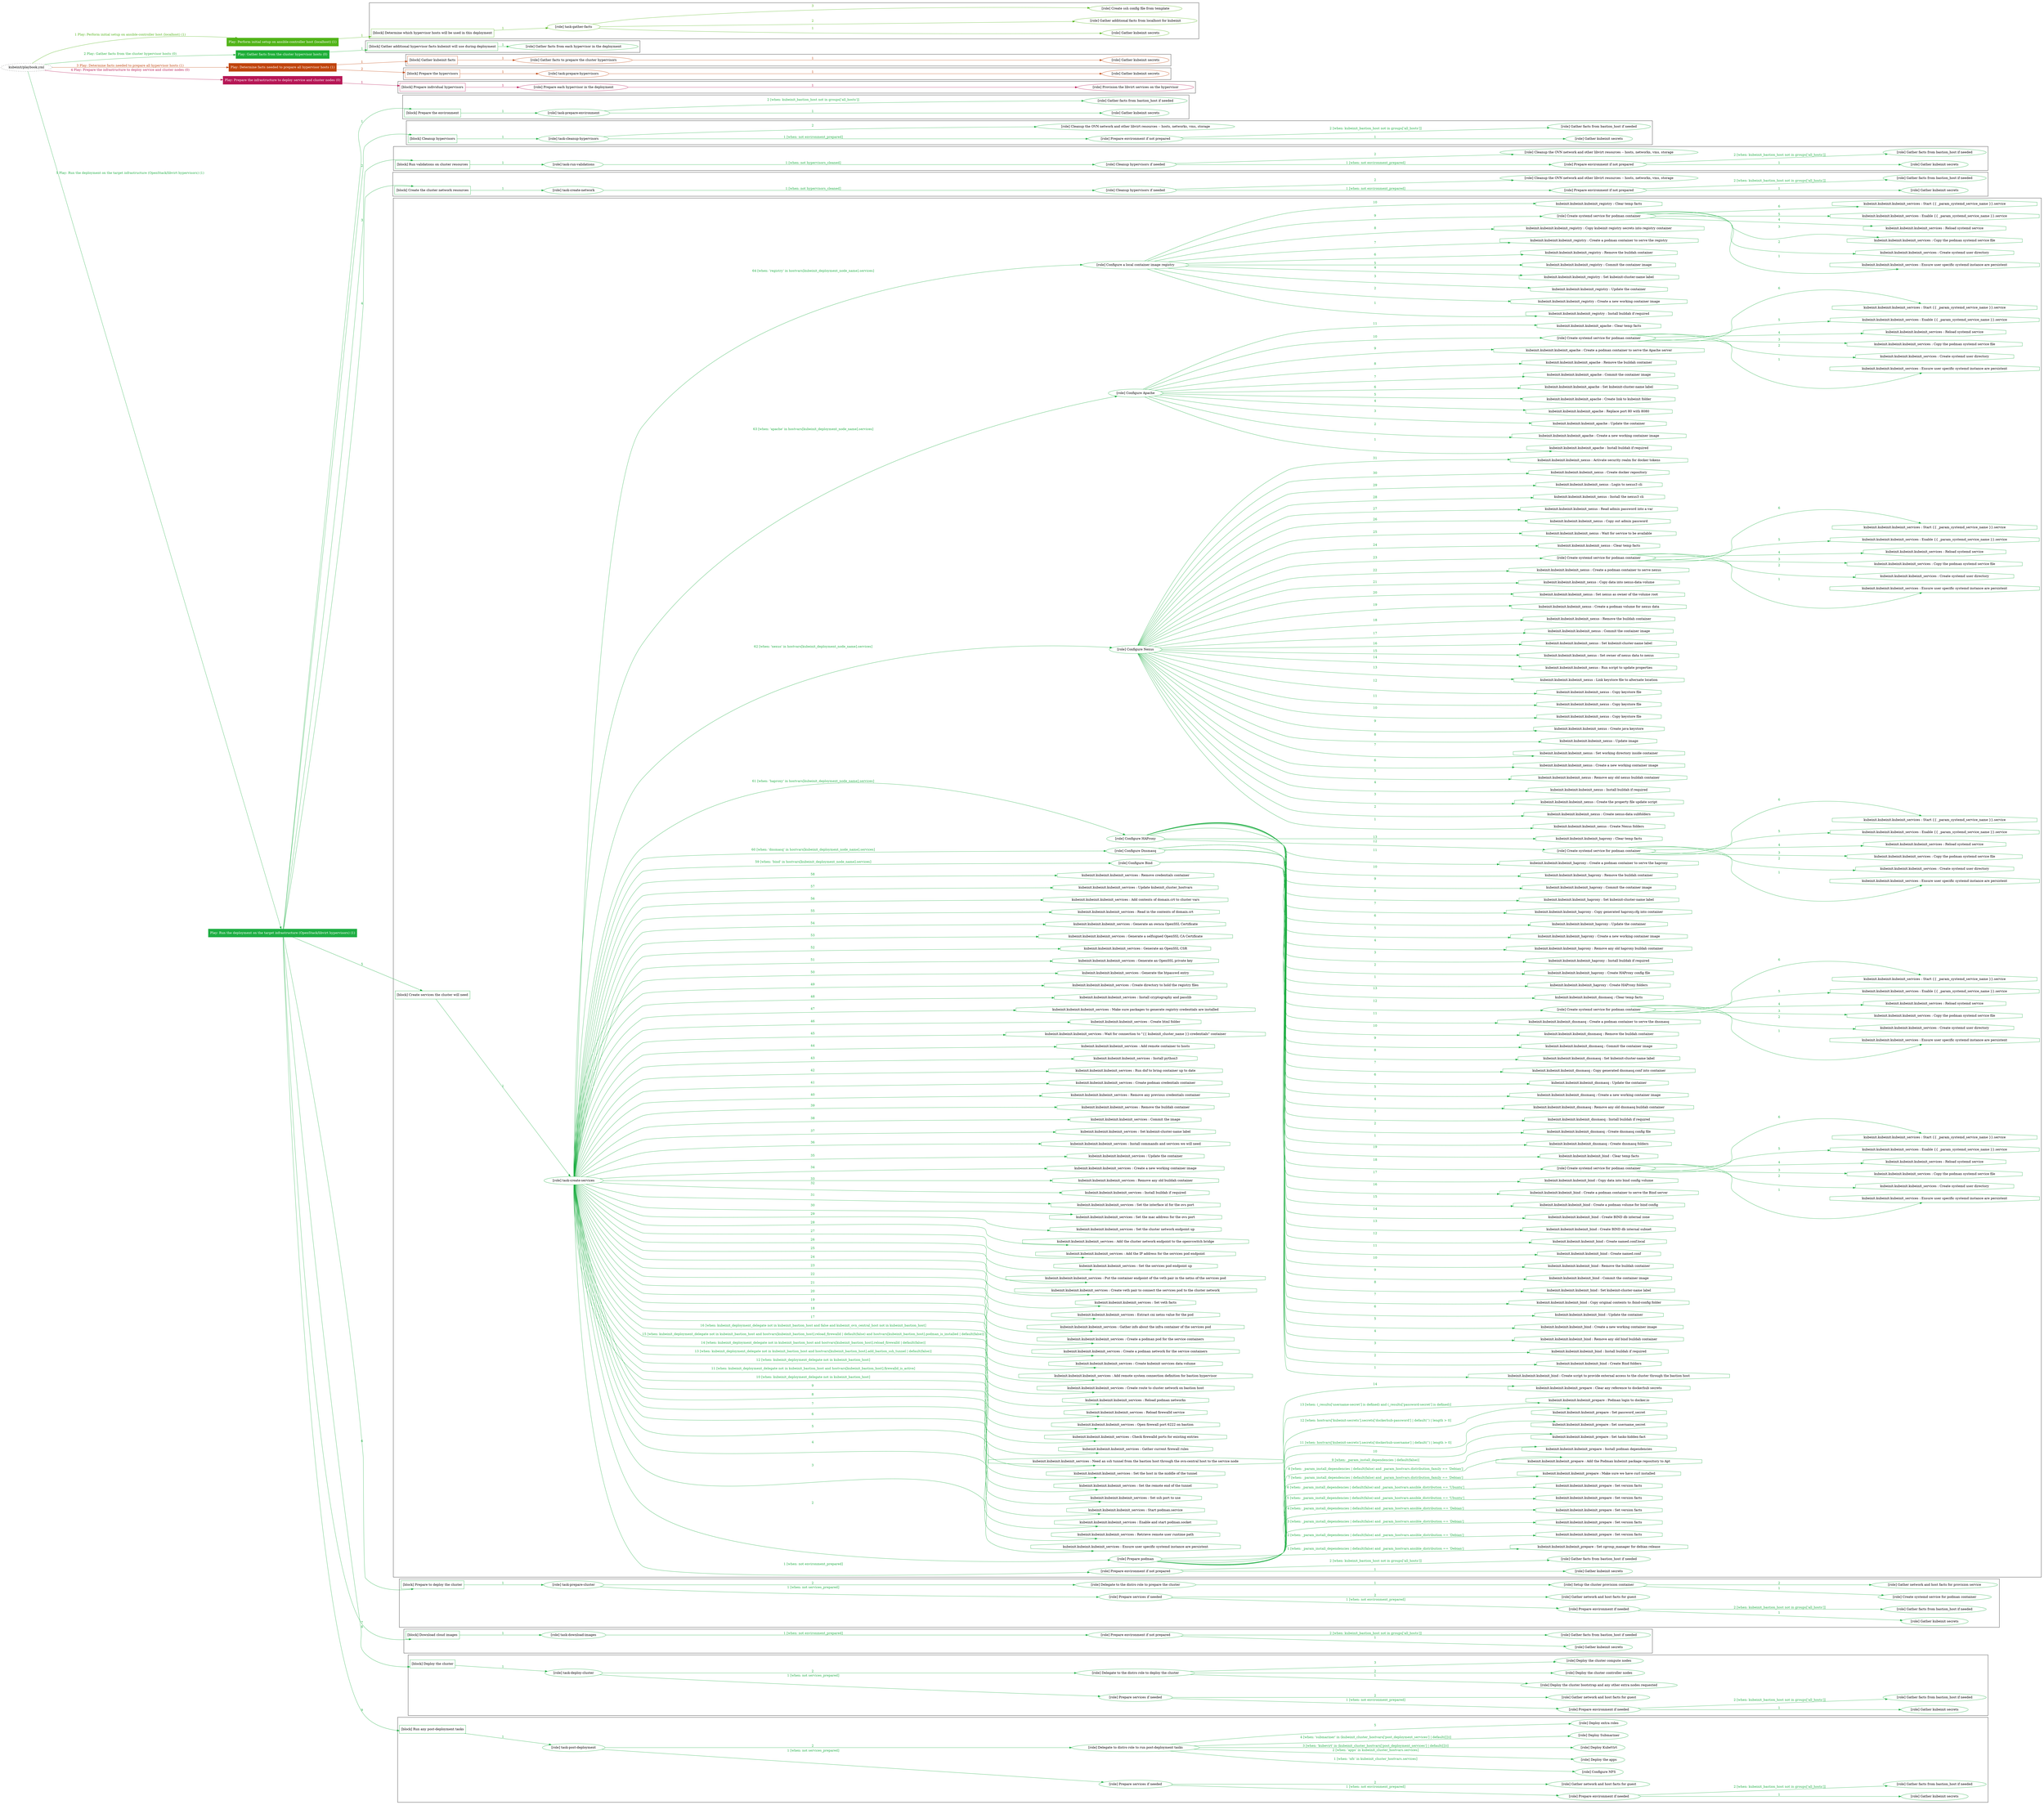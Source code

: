 digraph {
	graph [concentrate=true ordering=in rankdir=LR ratio=fill]
	edge [esep=5 sep=10]
	"kubeinit/playbook.yml" [URL="/home/runner/work/kubeinit/kubeinit/kubeinit/playbook.yml" id=playbook_f98f982e style=dotted]
	"kubeinit/playbook.yml" -> play_7a7e9474 [label="1 Play: Perform initial setup on ansible-controller host (localhost) (1)" color="#51b418" fontcolor="#51b418" id=edge_play_7a7e9474 labeltooltip="1 Play: Perform initial setup on ansible-controller host (localhost) (1)" tooltip="1 Play: Perform initial setup on ansible-controller host (localhost) (1)"]
	subgraph "Play: Perform initial setup on ansible-controller host (localhost) (1)" {
		play_7a7e9474 [label="Play: Perform initial setup on ansible-controller host (localhost) (1)" URL="/home/runner/work/kubeinit/kubeinit/kubeinit/playbook.yml" color="#51b418" fontcolor="#ffffff" id=play_7a7e9474 shape=box style=filled tooltip=localhost]
		play_7a7e9474 -> block_d6f2eef2 [label=1 color="#51b418" fontcolor="#51b418" id=edge_block_d6f2eef2 labeltooltip=1 tooltip=1]
		subgraph cluster_block_d6f2eef2 {
			block_d6f2eef2 [label="[block] Determine which hypervisor hosts will be used in this deployment" URL="/home/runner/work/kubeinit/kubeinit/kubeinit/playbook.yml" color="#51b418" id=block_d6f2eef2 labeltooltip="Determine which hypervisor hosts will be used in this deployment" shape=box tooltip="Determine which hypervisor hosts will be used in this deployment"]
			block_d6f2eef2 -> role_fffece2a [label="1 " color="#51b418" fontcolor="#51b418" id=edge_role_fffece2a labeltooltip="1 " tooltip="1 "]
			subgraph "task-gather-facts" {
				role_fffece2a [label="[role] task-gather-facts" URL="/home/runner/work/kubeinit/kubeinit/kubeinit/playbook.yml" color="#51b418" id=role_fffece2a tooltip="task-gather-facts"]
				role_fffece2a -> role_18a05d35 [label="1 " color="#51b418" fontcolor="#51b418" id=edge_role_18a05d35 labeltooltip="1 " tooltip="1 "]
				subgraph "Gather kubeinit secrets" {
					role_18a05d35 [label="[role] Gather kubeinit secrets" URL="/home/runner/.ansible/collections/ansible_collections/kubeinit/kubeinit/roles/kubeinit_prepare/tasks/build_hypervisors_group.yml" color="#51b418" id=role_18a05d35 tooltip="Gather kubeinit secrets"]
				}
				role_fffece2a -> role_39c5cee3 [label="2 " color="#51b418" fontcolor="#51b418" id=edge_role_39c5cee3 labeltooltip="2 " tooltip="2 "]
				subgraph "Gather additional facts from localhost for kubeinit" {
					role_39c5cee3 [label="[role] Gather additional facts from localhost for kubeinit" URL="/home/runner/.ansible/collections/ansible_collections/kubeinit/kubeinit/roles/kubeinit_prepare/tasks/build_hypervisors_group.yml" color="#51b418" id=role_39c5cee3 tooltip="Gather additional facts from localhost for kubeinit"]
				}
				role_fffece2a -> role_f62e640e [label="3 " color="#51b418" fontcolor="#51b418" id=edge_role_f62e640e labeltooltip="3 " tooltip="3 "]
				subgraph "Create ssh config file from template" {
					role_f62e640e [label="[role] Create ssh config file from template" URL="/home/runner/.ansible/collections/ansible_collections/kubeinit/kubeinit/roles/kubeinit_prepare/tasks/build_hypervisors_group.yml" color="#51b418" id=role_f62e640e tooltip="Create ssh config file from template"]
				}
			}
		}
	}
	"kubeinit/playbook.yml" -> play_f45acbf4 [label="2 Play: Gather facts from the cluster hypervisor hosts (0)" color="#1eae38" fontcolor="#1eae38" id=edge_play_f45acbf4 labeltooltip="2 Play: Gather facts from the cluster hypervisor hosts (0)" tooltip="2 Play: Gather facts from the cluster hypervisor hosts (0)"]
	subgraph "Play: Gather facts from the cluster hypervisor hosts (0)" {
		play_f45acbf4 [label="Play: Gather facts from the cluster hypervisor hosts (0)" URL="/home/runner/work/kubeinit/kubeinit/kubeinit/playbook.yml" color="#1eae38" fontcolor="#ffffff" id=play_f45acbf4 shape=box style=filled tooltip="Play: Gather facts from the cluster hypervisor hosts (0)"]
		play_f45acbf4 -> block_87170071 [label=1 color="#1eae38" fontcolor="#1eae38" id=edge_block_87170071 labeltooltip=1 tooltip=1]
		subgraph cluster_block_87170071 {
			block_87170071 [label="[block] Gather additional hypervisor facts kubeinit will use during deployment" URL="/home/runner/work/kubeinit/kubeinit/kubeinit/playbook.yml" color="#1eae38" id=block_87170071 labeltooltip="Gather additional hypervisor facts kubeinit will use during deployment" shape=box tooltip="Gather additional hypervisor facts kubeinit will use during deployment"]
			block_87170071 -> role_daccb3b1 [label="1 " color="#1eae38" fontcolor="#1eae38" id=edge_role_daccb3b1 labeltooltip="1 " tooltip="1 "]
			subgraph "Gather facts from each hypervisor in the deployment" {
				role_daccb3b1 [label="[role] Gather facts from each hypervisor in the deployment" URL="/home/runner/work/kubeinit/kubeinit/kubeinit/playbook.yml" color="#1eae38" id=role_daccb3b1 tooltip="Gather facts from each hypervisor in the deployment"]
			}
		}
	}
	"kubeinit/playbook.yml" -> play_7557855f [label="3 Play: Determine facts needed to prepare all hypervisor hosts (1)" color="#c0440c" fontcolor="#c0440c" id=edge_play_7557855f labeltooltip="3 Play: Determine facts needed to prepare all hypervisor hosts (1)" tooltip="3 Play: Determine facts needed to prepare all hypervisor hosts (1)"]
	subgraph "Play: Determine facts needed to prepare all hypervisor hosts (1)" {
		play_7557855f [label="Play: Determine facts needed to prepare all hypervisor hosts (1)" URL="/home/runner/work/kubeinit/kubeinit/kubeinit/playbook.yml" color="#c0440c" fontcolor="#ffffff" id=play_7557855f shape=box style=filled tooltip=localhost]
		play_7557855f -> block_affc1b8e [label=1 color="#c0440c" fontcolor="#c0440c" id=edge_block_affc1b8e labeltooltip=1 tooltip=1]
		subgraph cluster_block_affc1b8e {
			block_affc1b8e [label="[block] Gather kubeinit facts" URL="/home/runner/work/kubeinit/kubeinit/kubeinit/playbook.yml" color="#c0440c" id=block_affc1b8e labeltooltip="Gather kubeinit facts" shape=box tooltip="Gather kubeinit facts"]
			block_affc1b8e -> role_223de040 [label="1 " color="#c0440c" fontcolor="#c0440c" id=edge_role_223de040 labeltooltip="1 " tooltip="1 "]
			subgraph "Gather facts to prepare the cluster hypervisors" {
				role_223de040 [label="[role] Gather facts to prepare the cluster hypervisors" URL="/home/runner/work/kubeinit/kubeinit/kubeinit/playbook.yml" color="#c0440c" id=role_223de040 tooltip="Gather facts to prepare the cluster hypervisors"]
				role_223de040 -> role_cdbdbfaa [label="1 " color="#c0440c" fontcolor="#c0440c" id=edge_role_cdbdbfaa labeltooltip="1 " tooltip="1 "]
				subgraph "Gather kubeinit secrets" {
					role_cdbdbfaa [label="[role] Gather kubeinit secrets" URL="/home/runner/.ansible/collections/ansible_collections/kubeinit/kubeinit/roles/kubeinit_prepare/tasks/gather_kubeinit_facts.yml" color="#c0440c" id=role_cdbdbfaa tooltip="Gather kubeinit secrets"]
				}
			}
		}
		play_7557855f -> block_bbedca78 [label=2 color="#c0440c" fontcolor="#c0440c" id=edge_block_bbedca78 labeltooltip=2 tooltip=2]
		subgraph cluster_block_bbedca78 {
			block_bbedca78 [label="[block] Prepare the hypervisors" URL="/home/runner/work/kubeinit/kubeinit/kubeinit/playbook.yml" color="#c0440c" id=block_bbedca78 labeltooltip="Prepare the hypervisors" shape=box tooltip="Prepare the hypervisors"]
			block_bbedca78 -> role_74be0776 [label="1 " color="#c0440c" fontcolor="#c0440c" id=edge_role_74be0776 labeltooltip="1 " tooltip="1 "]
			subgraph "task-prepare-hypervisors" {
				role_74be0776 [label="[role] task-prepare-hypervisors" URL="/home/runner/work/kubeinit/kubeinit/kubeinit/playbook.yml" color="#c0440c" id=role_74be0776 tooltip="task-prepare-hypervisors"]
				role_74be0776 -> role_3a318d03 [label="1 " color="#c0440c" fontcolor="#c0440c" id=edge_role_3a318d03 labeltooltip="1 " tooltip="1 "]
				subgraph "Gather kubeinit secrets" {
					role_3a318d03 [label="[role] Gather kubeinit secrets" URL="/home/runner/.ansible/collections/ansible_collections/kubeinit/kubeinit/roles/kubeinit_prepare/tasks/gather_kubeinit_facts.yml" color="#c0440c" id=role_3a318d03 tooltip="Gather kubeinit secrets"]
				}
			}
		}
	}
	"kubeinit/playbook.yml" -> play_f9e046ed [label="4 Play: Prepare the infrastructure to deploy service and cluster nodes (0)" color="#b61655" fontcolor="#b61655" id=edge_play_f9e046ed labeltooltip="4 Play: Prepare the infrastructure to deploy service and cluster nodes (0)" tooltip="4 Play: Prepare the infrastructure to deploy service and cluster nodes (0)"]
	subgraph "Play: Prepare the infrastructure to deploy service and cluster nodes (0)" {
		play_f9e046ed [label="Play: Prepare the infrastructure to deploy service and cluster nodes (0)" URL="/home/runner/work/kubeinit/kubeinit/kubeinit/playbook.yml" color="#b61655" fontcolor="#ffffff" id=play_f9e046ed shape=box style=filled tooltip="Play: Prepare the infrastructure to deploy service and cluster nodes (0)"]
		play_f9e046ed -> block_e7c5fb62 [label=1 color="#b61655" fontcolor="#b61655" id=edge_block_e7c5fb62 labeltooltip=1 tooltip=1]
		subgraph cluster_block_e7c5fb62 {
			block_e7c5fb62 [label="[block] Prepare individual hypervisors" URL="/home/runner/work/kubeinit/kubeinit/kubeinit/playbook.yml" color="#b61655" id=block_e7c5fb62 labeltooltip="Prepare individual hypervisors" shape=box tooltip="Prepare individual hypervisors"]
			block_e7c5fb62 -> role_7a7d05b6 [label="1 " color="#b61655" fontcolor="#b61655" id=edge_role_7a7d05b6 labeltooltip="1 " tooltip="1 "]
			subgraph "Prepare each hypervisor in the deployment" {
				role_7a7d05b6 [label="[role] Prepare each hypervisor in the deployment" URL="/home/runner/work/kubeinit/kubeinit/kubeinit/playbook.yml" color="#b61655" id=role_7a7d05b6 tooltip="Prepare each hypervisor in the deployment"]
				role_7a7d05b6 -> role_97416e86 [label="1 " color="#b61655" fontcolor="#b61655" id=edge_role_97416e86 labeltooltip="1 " tooltip="1 "]
				subgraph "Provision the libvirt services on the hypervisor" {
					role_97416e86 [label="[role] Provision the libvirt services on the hypervisor" URL="/home/runner/.ansible/collections/ansible_collections/kubeinit/kubeinit/roles/kubeinit_prepare/tasks/prepare_hypervisor.yml" color="#b61655" id=role_97416e86 tooltip="Provision the libvirt services on the hypervisor"]
				}
			}
		}
	}
	"kubeinit/playbook.yml" -> play_f85b524b [label="5 Play: Run the deployment on the target infrastructure (OpenStack/libvirt hypervisors) (1)" color="#1eae43" fontcolor="#1eae43" id=edge_play_f85b524b labeltooltip="5 Play: Run the deployment on the target infrastructure (OpenStack/libvirt hypervisors) (1)" tooltip="5 Play: Run the deployment on the target infrastructure (OpenStack/libvirt hypervisors) (1)"]
	subgraph "Play: Run the deployment on the target infrastructure (OpenStack/libvirt hypervisors) (1)" {
		play_f85b524b [label="Play: Run the deployment on the target infrastructure (OpenStack/libvirt hypervisors) (1)" URL="/home/runner/work/kubeinit/kubeinit/kubeinit/playbook.yml" color="#1eae43" fontcolor="#ffffff" id=play_f85b524b shape=box style=filled tooltip=localhost]
		play_f85b524b -> block_e469af6f [label=1 color="#1eae43" fontcolor="#1eae43" id=edge_block_e469af6f labeltooltip=1 tooltip=1]
		subgraph cluster_block_e469af6f {
			block_e469af6f [label="[block] Prepare the environment" URL="/home/runner/work/kubeinit/kubeinit/kubeinit/playbook.yml" color="#1eae43" id=block_e469af6f labeltooltip="Prepare the environment" shape=box tooltip="Prepare the environment"]
			block_e469af6f -> role_788fa71c [label="1 " color="#1eae43" fontcolor="#1eae43" id=edge_role_788fa71c labeltooltip="1 " tooltip="1 "]
			subgraph "task-prepare-environment" {
				role_788fa71c [label="[role] task-prepare-environment" URL="/home/runner/work/kubeinit/kubeinit/kubeinit/playbook.yml" color="#1eae43" id=role_788fa71c tooltip="task-prepare-environment"]
				role_788fa71c -> role_274b1d1f [label="1 " color="#1eae43" fontcolor="#1eae43" id=edge_role_274b1d1f labeltooltip="1 " tooltip="1 "]
				subgraph "Gather kubeinit secrets" {
					role_274b1d1f [label="[role] Gather kubeinit secrets" URL="/home/runner/.ansible/collections/ansible_collections/kubeinit/kubeinit/roles/kubeinit_prepare/tasks/gather_kubeinit_facts.yml" color="#1eae43" id=role_274b1d1f tooltip="Gather kubeinit secrets"]
				}
				role_788fa71c -> role_5cf764df [label="2 [when: kubeinit_bastion_host not in groups['all_hosts']]" color="#1eae43" fontcolor="#1eae43" id=edge_role_5cf764df labeltooltip="2 [when: kubeinit_bastion_host not in groups['all_hosts']]" tooltip="2 [when: kubeinit_bastion_host not in groups['all_hosts']]"]
				subgraph "Gather facts from bastion_host if needed" {
					role_5cf764df [label="[role] Gather facts from bastion_host if needed" URL="/home/runner/.ansible/collections/ansible_collections/kubeinit/kubeinit/roles/kubeinit_prepare/tasks/main.yml" color="#1eae43" id=role_5cf764df tooltip="Gather facts from bastion_host if needed"]
				}
			}
		}
		play_f85b524b -> block_87410649 [label=2 color="#1eae43" fontcolor="#1eae43" id=edge_block_87410649 labeltooltip=2 tooltip=2]
		subgraph cluster_block_87410649 {
			block_87410649 [label="[block] Cleanup hypervisors" URL="/home/runner/work/kubeinit/kubeinit/kubeinit/playbook.yml" color="#1eae43" id=block_87410649 labeltooltip="Cleanup hypervisors" shape=box tooltip="Cleanup hypervisors"]
			block_87410649 -> role_04fb3d37 [label="1 " color="#1eae43" fontcolor="#1eae43" id=edge_role_04fb3d37 labeltooltip="1 " tooltip="1 "]
			subgraph "task-cleanup-hypervisors" {
				role_04fb3d37 [label="[role] task-cleanup-hypervisors" URL="/home/runner/work/kubeinit/kubeinit/kubeinit/playbook.yml" color="#1eae43" id=role_04fb3d37 tooltip="task-cleanup-hypervisors"]
				role_04fb3d37 -> role_6e9b854a [label="1 [when: not environment_prepared]" color="#1eae43" fontcolor="#1eae43" id=edge_role_6e9b854a labeltooltip="1 [when: not environment_prepared]" tooltip="1 [when: not environment_prepared]"]
				subgraph "Prepare environment if not prepared" {
					role_6e9b854a [label="[role] Prepare environment if not prepared" URL="/home/runner/.ansible/collections/ansible_collections/kubeinit/kubeinit/roles/kubeinit_libvirt/tasks/cleanup_hypervisors.yml" color="#1eae43" id=role_6e9b854a tooltip="Prepare environment if not prepared"]
					role_6e9b854a -> role_25403b29 [label="1 " color="#1eae43" fontcolor="#1eae43" id=edge_role_25403b29 labeltooltip="1 " tooltip="1 "]
					subgraph "Gather kubeinit secrets" {
						role_25403b29 [label="[role] Gather kubeinit secrets" URL="/home/runner/.ansible/collections/ansible_collections/kubeinit/kubeinit/roles/kubeinit_prepare/tasks/gather_kubeinit_facts.yml" color="#1eae43" id=role_25403b29 tooltip="Gather kubeinit secrets"]
					}
					role_6e9b854a -> role_3afcbf64 [label="2 [when: kubeinit_bastion_host not in groups['all_hosts']]" color="#1eae43" fontcolor="#1eae43" id=edge_role_3afcbf64 labeltooltip="2 [when: kubeinit_bastion_host not in groups['all_hosts']]" tooltip="2 [when: kubeinit_bastion_host not in groups['all_hosts']]"]
					subgraph "Gather facts from bastion_host if needed" {
						role_3afcbf64 [label="[role] Gather facts from bastion_host if needed" URL="/home/runner/.ansible/collections/ansible_collections/kubeinit/kubeinit/roles/kubeinit_prepare/tasks/main.yml" color="#1eae43" id=role_3afcbf64 tooltip="Gather facts from bastion_host if needed"]
					}
				}
				role_04fb3d37 -> role_96ff4244 [label="2 " color="#1eae43" fontcolor="#1eae43" id=edge_role_96ff4244 labeltooltip="2 " tooltip="2 "]
				subgraph "Cleanup the OVN network and other libvirt resources -- hosts, networks, vms, storage" {
					role_96ff4244 [label="[role] Cleanup the OVN network and other libvirt resources -- hosts, networks, vms, storage" URL="/home/runner/.ansible/collections/ansible_collections/kubeinit/kubeinit/roles/kubeinit_libvirt/tasks/cleanup_hypervisors.yml" color="#1eae43" id=role_96ff4244 tooltip="Cleanup the OVN network and other libvirt resources -- hosts, networks, vms, storage"]
				}
			}
		}
		play_f85b524b -> block_31eb0eb1 [label=3 color="#1eae43" fontcolor="#1eae43" id=edge_block_31eb0eb1 labeltooltip=3 tooltip=3]
		subgraph cluster_block_31eb0eb1 {
			block_31eb0eb1 [label="[block] Run validations on cluster resources" URL="/home/runner/work/kubeinit/kubeinit/kubeinit/playbook.yml" color="#1eae43" id=block_31eb0eb1 labeltooltip="Run validations on cluster resources" shape=box tooltip="Run validations on cluster resources"]
			block_31eb0eb1 -> role_aea7aa2c [label="1 " color="#1eae43" fontcolor="#1eae43" id=edge_role_aea7aa2c labeltooltip="1 " tooltip="1 "]
			subgraph "task-run-validations" {
				role_aea7aa2c [label="[role] task-run-validations" URL="/home/runner/work/kubeinit/kubeinit/kubeinit/playbook.yml" color="#1eae43" id=role_aea7aa2c tooltip="task-run-validations"]
				role_aea7aa2c -> role_76c6d82c [label="1 [when: not hypervisors_cleaned]" color="#1eae43" fontcolor="#1eae43" id=edge_role_76c6d82c labeltooltip="1 [when: not hypervisors_cleaned]" tooltip="1 [when: not hypervisors_cleaned]"]
				subgraph "Cleanup hypervisors if needed" {
					role_76c6d82c [label="[role] Cleanup hypervisors if needed" URL="/home/runner/.ansible/collections/ansible_collections/kubeinit/kubeinit/roles/kubeinit_validations/tasks/main.yml" color="#1eae43" id=role_76c6d82c tooltip="Cleanup hypervisors if needed"]
					role_76c6d82c -> role_50fc65a4 [label="1 [when: not environment_prepared]" color="#1eae43" fontcolor="#1eae43" id=edge_role_50fc65a4 labeltooltip="1 [when: not environment_prepared]" tooltip="1 [when: not environment_prepared]"]
					subgraph "Prepare environment if not prepared" {
						role_50fc65a4 [label="[role] Prepare environment if not prepared" URL="/home/runner/.ansible/collections/ansible_collections/kubeinit/kubeinit/roles/kubeinit_libvirt/tasks/cleanup_hypervisors.yml" color="#1eae43" id=role_50fc65a4 tooltip="Prepare environment if not prepared"]
						role_50fc65a4 -> role_d99ea6ba [label="1 " color="#1eae43" fontcolor="#1eae43" id=edge_role_d99ea6ba labeltooltip="1 " tooltip="1 "]
						subgraph "Gather kubeinit secrets" {
							role_d99ea6ba [label="[role] Gather kubeinit secrets" URL="/home/runner/.ansible/collections/ansible_collections/kubeinit/kubeinit/roles/kubeinit_prepare/tasks/gather_kubeinit_facts.yml" color="#1eae43" id=role_d99ea6ba tooltip="Gather kubeinit secrets"]
						}
						role_50fc65a4 -> role_c3eff846 [label="2 [when: kubeinit_bastion_host not in groups['all_hosts']]" color="#1eae43" fontcolor="#1eae43" id=edge_role_c3eff846 labeltooltip="2 [when: kubeinit_bastion_host not in groups['all_hosts']]" tooltip="2 [when: kubeinit_bastion_host not in groups['all_hosts']]"]
						subgraph "Gather facts from bastion_host if needed" {
							role_c3eff846 [label="[role] Gather facts from bastion_host if needed" URL="/home/runner/.ansible/collections/ansible_collections/kubeinit/kubeinit/roles/kubeinit_prepare/tasks/main.yml" color="#1eae43" id=role_c3eff846 tooltip="Gather facts from bastion_host if needed"]
						}
					}
					role_76c6d82c -> role_eb84ecd5 [label="2 " color="#1eae43" fontcolor="#1eae43" id=edge_role_eb84ecd5 labeltooltip="2 " tooltip="2 "]
					subgraph "Cleanup the OVN network and other libvirt resources -- hosts, networks, vms, storage" {
						role_eb84ecd5 [label="[role] Cleanup the OVN network and other libvirt resources -- hosts, networks, vms, storage" URL="/home/runner/.ansible/collections/ansible_collections/kubeinit/kubeinit/roles/kubeinit_libvirt/tasks/cleanup_hypervisors.yml" color="#1eae43" id=role_eb84ecd5 tooltip="Cleanup the OVN network and other libvirt resources -- hosts, networks, vms, storage"]
					}
				}
			}
		}
		play_f85b524b -> block_436c44a5 [label=4 color="#1eae43" fontcolor="#1eae43" id=edge_block_436c44a5 labeltooltip=4 tooltip=4]
		subgraph cluster_block_436c44a5 {
			block_436c44a5 [label="[block] Create the cluster network resources" URL="/home/runner/work/kubeinit/kubeinit/kubeinit/playbook.yml" color="#1eae43" id=block_436c44a5 labeltooltip="Create the cluster network resources" shape=box tooltip="Create the cluster network resources"]
			block_436c44a5 -> role_9806d82e [label="1 " color="#1eae43" fontcolor="#1eae43" id=edge_role_9806d82e labeltooltip="1 " tooltip="1 "]
			subgraph "task-create-network" {
				role_9806d82e [label="[role] task-create-network" URL="/home/runner/work/kubeinit/kubeinit/kubeinit/playbook.yml" color="#1eae43" id=role_9806d82e tooltip="task-create-network"]
				role_9806d82e -> role_de9214a8 [label="1 [when: not hypervisors_cleaned]" color="#1eae43" fontcolor="#1eae43" id=edge_role_de9214a8 labeltooltip="1 [when: not hypervisors_cleaned]" tooltip="1 [when: not hypervisors_cleaned]"]
				subgraph "Cleanup hypervisors if needed" {
					role_de9214a8 [label="[role] Cleanup hypervisors if needed" URL="/home/runner/.ansible/collections/ansible_collections/kubeinit/kubeinit/roles/kubeinit_libvirt/tasks/create_network.yml" color="#1eae43" id=role_de9214a8 tooltip="Cleanup hypervisors if needed"]
					role_de9214a8 -> role_9d9e5b88 [label="1 [when: not environment_prepared]" color="#1eae43" fontcolor="#1eae43" id=edge_role_9d9e5b88 labeltooltip="1 [when: not environment_prepared]" tooltip="1 [when: not environment_prepared]"]
					subgraph "Prepare environment if not prepared" {
						role_9d9e5b88 [label="[role] Prepare environment if not prepared" URL="/home/runner/.ansible/collections/ansible_collections/kubeinit/kubeinit/roles/kubeinit_libvirt/tasks/cleanup_hypervisors.yml" color="#1eae43" id=role_9d9e5b88 tooltip="Prepare environment if not prepared"]
						role_9d9e5b88 -> role_b21bb721 [label="1 " color="#1eae43" fontcolor="#1eae43" id=edge_role_b21bb721 labeltooltip="1 " tooltip="1 "]
						subgraph "Gather kubeinit secrets" {
							role_b21bb721 [label="[role] Gather kubeinit secrets" URL="/home/runner/.ansible/collections/ansible_collections/kubeinit/kubeinit/roles/kubeinit_prepare/tasks/gather_kubeinit_facts.yml" color="#1eae43" id=role_b21bb721 tooltip="Gather kubeinit secrets"]
						}
						role_9d9e5b88 -> role_385ea78d [label="2 [when: kubeinit_bastion_host not in groups['all_hosts']]" color="#1eae43" fontcolor="#1eae43" id=edge_role_385ea78d labeltooltip="2 [when: kubeinit_bastion_host not in groups['all_hosts']]" tooltip="2 [when: kubeinit_bastion_host not in groups['all_hosts']]"]
						subgraph "Gather facts from bastion_host if needed" {
							role_385ea78d [label="[role] Gather facts from bastion_host if needed" URL="/home/runner/.ansible/collections/ansible_collections/kubeinit/kubeinit/roles/kubeinit_prepare/tasks/main.yml" color="#1eae43" id=role_385ea78d tooltip="Gather facts from bastion_host if needed"]
						}
					}
					role_de9214a8 -> role_458f2113 [label="2 " color="#1eae43" fontcolor="#1eae43" id=edge_role_458f2113 labeltooltip="2 " tooltip="2 "]
					subgraph "Cleanup the OVN network and other libvirt resources -- hosts, networks, vms, storage" {
						role_458f2113 [label="[role] Cleanup the OVN network and other libvirt resources -- hosts, networks, vms, storage" URL="/home/runner/.ansible/collections/ansible_collections/kubeinit/kubeinit/roles/kubeinit_libvirt/tasks/cleanup_hypervisors.yml" color="#1eae43" id=role_458f2113 tooltip="Cleanup the OVN network and other libvirt resources -- hosts, networks, vms, storage"]
					}
				}
			}
		}
		play_f85b524b -> block_f7f2bc2a [label=5 color="#1eae43" fontcolor="#1eae43" id=edge_block_f7f2bc2a labeltooltip=5 tooltip=5]
		subgraph cluster_block_f7f2bc2a {
			block_f7f2bc2a [label="[block] Create services the cluster will need" URL="/home/runner/work/kubeinit/kubeinit/kubeinit/playbook.yml" color="#1eae43" id=block_f7f2bc2a labeltooltip="Create services the cluster will need" shape=box tooltip="Create services the cluster will need"]
			block_f7f2bc2a -> role_07a1d668 [label="1 " color="#1eae43" fontcolor="#1eae43" id=edge_role_07a1d668 labeltooltip="1 " tooltip="1 "]
			subgraph "task-create-services" {
				role_07a1d668 [label="[role] task-create-services" URL="/home/runner/work/kubeinit/kubeinit/kubeinit/playbook.yml" color="#1eae43" id=role_07a1d668 tooltip="task-create-services"]
				role_07a1d668 -> role_6aa0931d [label="1 [when: not environment_prepared]" color="#1eae43" fontcolor="#1eae43" id=edge_role_6aa0931d labeltooltip="1 [when: not environment_prepared]" tooltip="1 [when: not environment_prepared]"]
				subgraph "Prepare environment if not prepared" {
					role_6aa0931d [label="[role] Prepare environment if not prepared" URL="/home/runner/.ansible/collections/ansible_collections/kubeinit/kubeinit/roles/kubeinit_services/tasks/main.yml" color="#1eae43" id=role_6aa0931d tooltip="Prepare environment if not prepared"]
					role_6aa0931d -> role_62539f65 [label="1 " color="#1eae43" fontcolor="#1eae43" id=edge_role_62539f65 labeltooltip="1 " tooltip="1 "]
					subgraph "Gather kubeinit secrets" {
						role_62539f65 [label="[role] Gather kubeinit secrets" URL="/home/runner/.ansible/collections/ansible_collections/kubeinit/kubeinit/roles/kubeinit_prepare/tasks/gather_kubeinit_facts.yml" color="#1eae43" id=role_62539f65 tooltip="Gather kubeinit secrets"]
					}
					role_6aa0931d -> role_d6d592b7 [label="2 [when: kubeinit_bastion_host not in groups['all_hosts']]" color="#1eae43" fontcolor="#1eae43" id=edge_role_d6d592b7 labeltooltip="2 [when: kubeinit_bastion_host not in groups['all_hosts']]" tooltip="2 [when: kubeinit_bastion_host not in groups['all_hosts']]"]
					subgraph "Gather facts from bastion_host if needed" {
						role_d6d592b7 [label="[role] Gather facts from bastion_host if needed" URL="/home/runner/.ansible/collections/ansible_collections/kubeinit/kubeinit/roles/kubeinit_prepare/tasks/main.yml" color="#1eae43" id=role_d6d592b7 tooltip="Gather facts from bastion_host if needed"]
					}
				}
				role_07a1d668 -> role_2a1c293d [label="2 " color="#1eae43" fontcolor="#1eae43" id=edge_role_2a1c293d labeltooltip="2 " tooltip="2 "]
				subgraph "Prepare podman" {
					role_2a1c293d [label="[role] Prepare podman" URL="/home/runner/.ansible/collections/ansible_collections/kubeinit/kubeinit/roles/kubeinit_services/tasks/00_create_service_pod.yml" color="#1eae43" id=role_2a1c293d tooltip="Prepare podman"]
					task_4aabf0aa [label="kubeinit.kubeinit.kubeinit_prepare : Set cgroup_manager for debian release" URL="/home/runner/.ansible/collections/ansible_collections/kubeinit/kubeinit/roles/kubeinit_prepare/tasks/prepare_podman.yml" color="#1eae43" id=task_4aabf0aa shape=octagon tooltip="kubeinit.kubeinit.kubeinit_prepare : Set cgroup_manager for debian release"]
					role_2a1c293d -> task_4aabf0aa [label="1 [when: _param_install_dependencies | default(false) and _param_hostvars.ansible_distribution == 'Debian']" color="#1eae43" fontcolor="#1eae43" id=edge_task_4aabf0aa labeltooltip="1 [when: _param_install_dependencies | default(false) and _param_hostvars.ansible_distribution == 'Debian']" tooltip="1 [when: _param_install_dependencies | default(false) and _param_hostvars.ansible_distribution == 'Debian']"]
					task_bf8c5481 [label="kubeinit.kubeinit.kubeinit_prepare : Set version facts" URL="/home/runner/.ansible/collections/ansible_collections/kubeinit/kubeinit/roles/kubeinit_prepare/tasks/prepare_podman.yml" color="#1eae43" id=task_bf8c5481 shape=octagon tooltip="kubeinit.kubeinit.kubeinit_prepare : Set version facts"]
					role_2a1c293d -> task_bf8c5481 [label="2 [when: _param_install_dependencies | default(false) and _param_hostvars.ansible_distribution == 'Debian']" color="#1eae43" fontcolor="#1eae43" id=edge_task_bf8c5481 labeltooltip="2 [when: _param_install_dependencies | default(false) and _param_hostvars.ansible_distribution == 'Debian']" tooltip="2 [when: _param_install_dependencies | default(false) and _param_hostvars.ansible_distribution == 'Debian']"]
					task_e90ce93e [label="kubeinit.kubeinit.kubeinit_prepare : Set version facts" URL="/home/runner/.ansible/collections/ansible_collections/kubeinit/kubeinit/roles/kubeinit_prepare/tasks/prepare_podman.yml" color="#1eae43" id=task_e90ce93e shape=octagon tooltip="kubeinit.kubeinit.kubeinit_prepare : Set version facts"]
					role_2a1c293d -> task_e90ce93e [label="3 [when: _param_install_dependencies | default(false) and _param_hostvars.ansible_distribution == 'Debian']" color="#1eae43" fontcolor="#1eae43" id=edge_task_e90ce93e labeltooltip="3 [when: _param_install_dependencies | default(false) and _param_hostvars.ansible_distribution == 'Debian']" tooltip="3 [when: _param_install_dependencies | default(false) and _param_hostvars.ansible_distribution == 'Debian']"]
					task_ab9ba34e [label="kubeinit.kubeinit.kubeinit_prepare : Set version facts" URL="/home/runner/.ansible/collections/ansible_collections/kubeinit/kubeinit/roles/kubeinit_prepare/tasks/prepare_podman.yml" color="#1eae43" id=task_ab9ba34e shape=octagon tooltip="kubeinit.kubeinit.kubeinit_prepare : Set version facts"]
					role_2a1c293d -> task_ab9ba34e [label="4 [when: _param_install_dependencies | default(false) and _param_hostvars.ansible_distribution == 'Debian']" color="#1eae43" fontcolor="#1eae43" id=edge_task_ab9ba34e labeltooltip="4 [when: _param_install_dependencies | default(false) and _param_hostvars.ansible_distribution == 'Debian']" tooltip="4 [when: _param_install_dependencies | default(false) and _param_hostvars.ansible_distribution == 'Debian']"]
					task_6ec24ebc [label="kubeinit.kubeinit.kubeinit_prepare : Set version facts" URL="/home/runner/.ansible/collections/ansible_collections/kubeinit/kubeinit/roles/kubeinit_prepare/tasks/prepare_podman.yml" color="#1eae43" id=task_6ec24ebc shape=octagon tooltip="kubeinit.kubeinit.kubeinit_prepare : Set version facts"]
					role_2a1c293d -> task_6ec24ebc [label="5 [when: _param_install_dependencies | default(false) and _param_hostvars.ansible_distribution == 'Ubuntu']" color="#1eae43" fontcolor="#1eae43" id=edge_task_6ec24ebc labeltooltip="5 [when: _param_install_dependencies | default(false) and _param_hostvars.ansible_distribution == 'Ubuntu']" tooltip="5 [when: _param_install_dependencies | default(false) and _param_hostvars.ansible_distribution == 'Ubuntu']"]
					task_32b6a6ad [label="kubeinit.kubeinit.kubeinit_prepare : Set version facts" URL="/home/runner/.ansible/collections/ansible_collections/kubeinit/kubeinit/roles/kubeinit_prepare/tasks/prepare_podman.yml" color="#1eae43" id=task_32b6a6ad shape=octagon tooltip="kubeinit.kubeinit.kubeinit_prepare : Set version facts"]
					role_2a1c293d -> task_32b6a6ad [label="6 [when: _param_install_dependencies | default(false) and _param_hostvars.ansible_distribution == 'Ubuntu']" color="#1eae43" fontcolor="#1eae43" id=edge_task_32b6a6ad labeltooltip="6 [when: _param_install_dependencies | default(false) and _param_hostvars.ansible_distribution == 'Ubuntu']" tooltip="6 [when: _param_install_dependencies | default(false) and _param_hostvars.ansible_distribution == 'Ubuntu']"]
					task_b40666a1 [label="kubeinit.kubeinit.kubeinit_prepare : Make sure we have curl installed" URL="/home/runner/.ansible/collections/ansible_collections/kubeinit/kubeinit/roles/kubeinit_prepare/tasks/prepare_podman.yml" color="#1eae43" id=task_b40666a1 shape=octagon tooltip="kubeinit.kubeinit.kubeinit_prepare : Make sure we have curl installed"]
					role_2a1c293d -> task_b40666a1 [label="7 [when: _param_install_dependencies | default(false) and _param_hostvars.distribution_family == 'Debian']" color="#1eae43" fontcolor="#1eae43" id=edge_task_b40666a1 labeltooltip="7 [when: _param_install_dependencies | default(false) and _param_hostvars.distribution_family == 'Debian']" tooltip="7 [when: _param_install_dependencies | default(false) and _param_hostvars.distribution_family == 'Debian']"]
					task_58d812a9 [label="kubeinit.kubeinit.kubeinit_prepare : Add the Podman kubeinit package repository to Apt" URL="/home/runner/.ansible/collections/ansible_collections/kubeinit/kubeinit/roles/kubeinit_prepare/tasks/prepare_podman.yml" color="#1eae43" id=task_58d812a9 shape=octagon tooltip="kubeinit.kubeinit.kubeinit_prepare : Add the Podman kubeinit package repository to Apt"]
					role_2a1c293d -> task_58d812a9 [label="8 [when: _param_install_dependencies | default(false) and _param_hostvars.distribution_family == 'Debian']" color="#1eae43" fontcolor="#1eae43" id=edge_task_58d812a9 labeltooltip="8 [when: _param_install_dependencies | default(false) and _param_hostvars.distribution_family == 'Debian']" tooltip="8 [when: _param_install_dependencies | default(false) and _param_hostvars.distribution_family == 'Debian']"]
					task_f5c58261 [label="kubeinit.kubeinit.kubeinit_prepare : Install podman dependencies" URL="/home/runner/.ansible/collections/ansible_collections/kubeinit/kubeinit/roles/kubeinit_prepare/tasks/prepare_podman.yml" color="#1eae43" id=task_f5c58261 shape=octagon tooltip="kubeinit.kubeinit.kubeinit_prepare : Install podman dependencies"]
					role_2a1c293d -> task_f5c58261 [label="9 [when: _param_install_dependencies | default(false)]" color="#1eae43" fontcolor="#1eae43" id=edge_task_f5c58261 labeltooltip="9 [when: _param_install_dependencies | default(false)]" tooltip="9 [when: _param_install_dependencies | default(false)]"]
					task_083479d9 [label="kubeinit.kubeinit.kubeinit_prepare : Set tasks-hidden fact" URL="/home/runner/.ansible/collections/ansible_collections/kubeinit/kubeinit/roles/kubeinit_prepare/tasks/prepare_podman.yml" color="#1eae43" id=task_083479d9 shape=octagon tooltip="kubeinit.kubeinit.kubeinit_prepare : Set tasks-hidden fact"]
					role_2a1c293d -> task_083479d9 [label="10 " color="#1eae43" fontcolor="#1eae43" id=edge_task_083479d9 labeltooltip="10 " tooltip="10 "]
					task_5b7fd18c [label="kubeinit.kubeinit.kubeinit_prepare : Set username_secret" URL="/home/runner/.ansible/collections/ansible_collections/kubeinit/kubeinit/roles/kubeinit_prepare/tasks/prepare_podman.yml" color="#1eae43" id=task_5b7fd18c shape=octagon tooltip="kubeinit.kubeinit.kubeinit_prepare : Set username_secret"]
					role_2a1c293d -> task_5b7fd18c [label="11 [when: hostvars['kubeinit-secrets'].secrets['dockerhub-username'] | default('') | length > 0]" color="#1eae43" fontcolor="#1eae43" id=edge_task_5b7fd18c labeltooltip="11 [when: hostvars['kubeinit-secrets'].secrets['dockerhub-username'] | default('') | length > 0]" tooltip="11 [when: hostvars['kubeinit-secrets'].secrets['dockerhub-username'] | default('') | length > 0]"]
					task_07402e4f [label="kubeinit.kubeinit.kubeinit_prepare : Set password_secret" URL="/home/runner/.ansible/collections/ansible_collections/kubeinit/kubeinit/roles/kubeinit_prepare/tasks/prepare_podman.yml" color="#1eae43" id=task_07402e4f shape=octagon tooltip="kubeinit.kubeinit.kubeinit_prepare : Set password_secret"]
					role_2a1c293d -> task_07402e4f [label="12 [when: hostvars['kubeinit-secrets'].secrets['dockerhub-password'] | default('') | length > 0]" color="#1eae43" fontcolor="#1eae43" id=edge_task_07402e4f labeltooltip="12 [when: hostvars['kubeinit-secrets'].secrets['dockerhub-password'] | default('') | length > 0]" tooltip="12 [when: hostvars['kubeinit-secrets'].secrets['dockerhub-password'] | default('') | length > 0]"]
					task_8c61f519 [label="kubeinit.kubeinit.kubeinit_prepare : Podman login to docker.io" URL="/home/runner/.ansible/collections/ansible_collections/kubeinit/kubeinit/roles/kubeinit_prepare/tasks/prepare_podman.yml" color="#1eae43" id=task_8c61f519 shape=octagon tooltip="kubeinit.kubeinit.kubeinit_prepare : Podman login to docker.io"]
					role_2a1c293d -> task_8c61f519 [label="13 [when: (_results['username-secret'] is defined) and (_results['password-secret'] is defined)]" color="#1eae43" fontcolor="#1eae43" id=edge_task_8c61f519 labeltooltip="13 [when: (_results['username-secret'] is defined) and (_results['password-secret'] is defined)]" tooltip="13 [when: (_results['username-secret'] is defined) and (_results['password-secret'] is defined)]"]
					task_8df48a2e [label="kubeinit.kubeinit.kubeinit_prepare : Clear any reference to dockerhub secrets" URL="/home/runner/.ansible/collections/ansible_collections/kubeinit/kubeinit/roles/kubeinit_prepare/tasks/prepare_podman.yml" color="#1eae43" id=task_8df48a2e shape=octagon tooltip="kubeinit.kubeinit.kubeinit_prepare : Clear any reference to dockerhub secrets"]
					role_2a1c293d -> task_8df48a2e [label="14 " color="#1eae43" fontcolor="#1eae43" id=edge_task_8df48a2e labeltooltip="14 " tooltip="14 "]
				}
				task_962b72dc [label="kubeinit.kubeinit.kubeinit_services : Ensure user specific systemd instance are persistent" URL="/home/runner/.ansible/collections/ansible_collections/kubeinit/kubeinit/roles/kubeinit_services/tasks/00_create_service_pod.yml" color="#1eae43" id=task_962b72dc shape=octagon tooltip="kubeinit.kubeinit.kubeinit_services : Ensure user specific systemd instance are persistent"]
				role_07a1d668 -> task_962b72dc [label="3 " color="#1eae43" fontcolor="#1eae43" id=edge_task_962b72dc labeltooltip="3 " tooltip="3 "]
				task_39b82e98 [label="kubeinit.kubeinit.kubeinit_services : Retrieve remote user runtime path" URL="/home/runner/.ansible/collections/ansible_collections/kubeinit/kubeinit/roles/kubeinit_services/tasks/00_create_service_pod.yml" color="#1eae43" id=task_39b82e98 shape=octagon tooltip="kubeinit.kubeinit.kubeinit_services : Retrieve remote user runtime path"]
				role_07a1d668 -> task_39b82e98 [label="4 " color="#1eae43" fontcolor="#1eae43" id=edge_task_39b82e98 labeltooltip="4 " tooltip="4 "]
				task_d4f2c9ea [label="kubeinit.kubeinit.kubeinit_services : Enable and start podman.socket" URL="/home/runner/.ansible/collections/ansible_collections/kubeinit/kubeinit/roles/kubeinit_services/tasks/00_create_service_pod.yml" color="#1eae43" id=task_d4f2c9ea shape=octagon tooltip="kubeinit.kubeinit.kubeinit_services : Enable and start podman.socket"]
				role_07a1d668 -> task_d4f2c9ea [label="5 " color="#1eae43" fontcolor="#1eae43" id=edge_task_d4f2c9ea labeltooltip="5 " tooltip="5 "]
				task_52a4d70f [label="kubeinit.kubeinit.kubeinit_services : Start podman.service" URL="/home/runner/.ansible/collections/ansible_collections/kubeinit/kubeinit/roles/kubeinit_services/tasks/00_create_service_pod.yml" color="#1eae43" id=task_52a4d70f shape=octagon tooltip="kubeinit.kubeinit.kubeinit_services : Start podman.service"]
				role_07a1d668 -> task_52a4d70f [label="6 " color="#1eae43" fontcolor="#1eae43" id=edge_task_52a4d70f labeltooltip="6 " tooltip="6 "]
				task_d8481a2c [label="kubeinit.kubeinit.kubeinit_services : Set ssh port to use" URL="/home/runner/.ansible/collections/ansible_collections/kubeinit/kubeinit/roles/kubeinit_services/tasks/00_create_service_pod.yml" color="#1eae43" id=task_d8481a2c shape=octagon tooltip="kubeinit.kubeinit.kubeinit_services : Set ssh port to use"]
				role_07a1d668 -> task_d8481a2c [label="7 " color="#1eae43" fontcolor="#1eae43" id=edge_task_d8481a2c labeltooltip="7 " tooltip="7 "]
				task_eafafaea [label="kubeinit.kubeinit.kubeinit_services : Set the remote end of the tunnel" URL="/home/runner/.ansible/collections/ansible_collections/kubeinit/kubeinit/roles/kubeinit_services/tasks/00_create_service_pod.yml" color="#1eae43" id=task_eafafaea shape=octagon tooltip="kubeinit.kubeinit.kubeinit_services : Set the remote end of the tunnel"]
				role_07a1d668 -> task_eafafaea [label="8 " color="#1eae43" fontcolor="#1eae43" id=edge_task_eafafaea labeltooltip="8 " tooltip="8 "]
				task_429716f7 [label="kubeinit.kubeinit.kubeinit_services : Set the host in the middle of the tunnel" URL="/home/runner/.ansible/collections/ansible_collections/kubeinit/kubeinit/roles/kubeinit_services/tasks/00_create_service_pod.yml" color="#1eae43" id=task_429716f7 shape=octagon tooltip="kubeinit.kubeinit.kubeinit_services : Set the host in the middle of the tunnel"]
				role_07a1d668 -> task_429716f7 [label="9 " color="#1eae43" fontcolor="#1eae43" id=edge_task_429716f7 labeltooltip="9 " tooltip="9 "]
				task_a073970b [label="kubeinit.kubeinit.kubeinit_services : Need an ssh tunnel from the bastion host through the ovn-central host to the service node" URL="/home/runner/.ansible/collections/ansible_collections/kubeinit/kubeinit/roles/kubeinit_services/tasks/00_create_service_pod.yml" color="#1eae43" id=task_a073970b shape=octagon tooltip="kubeinit.kubeinit.kubeinit_services : Need an ssh tunnel from the bastion host through the ovn-central host to the service node"]
				role_07a1d668 -> task_a073970b [label="10 [when: kubeinit_deployment_delegate not in kubeinit_bastion_host]" color="#1eae43" fontcolor="#1eae43" id=edge_task_a073970b labeltooltip="10 [when: kubeinit_deployment_delegate not in kubeinit_bastion_host]" tooltip="10 [when: kubeinit_deployment_delegate not in kubeinit_bastion_host]"]
				task_e1b8b301 [label="kubeinit.kubeinit.kubeinit_services : Gather current firewall rules" URL="/home/runner/.ansible/collections/ansible_collections/kubeinit/kubeinit/roles/kubeinit_services/tasks/00_create_service_pod.yml" color="#1eae43" id=task_e1b8b301 shape=octagon tooltip="kubeinit.kubeinit.kubeinit_services : Gather current firewall rules"]
				role_07a1d668 -> task_e1b8b301 [label="11 [when: kubeinit_deployment_delegate not in kubeinit_bastion_host and hostvars[kubeinit_bastion_host].firewalld_is_active]" color="#1eae43" fontcolor="#1eae43" id=edge_task_e1b8b301 labeltooltip="11 [when: kubeinit_deployment_delegate not in kubeinit_bastion_host and hostvars[kubeinit_bastion_host].firewalld_is_active]" tooltip="11 [when: kubeinit_deployment_delegate not in kubeinit_bastion_host and hostvars[kubeinit_bastion_host].firewalld_is_active]"]
				task_ac713137 [label="kubeinit.kubeinit.kubeinit_services : Check firewalld ports for existing entries" URL="/home/runner/.ansible/collections/ansible_collections/kubeinit/kubeinit/roles/kubeinit_services/tasks/00_create_service_pod.yml" color="#1eae43" id=task_ac713137 shape=octagon tooltip="kubeinit.kubeinit.kubeinit_services : Check firewalld ports for existing entries"]
				role_07a1d668 -> task_ac713137 [label="12 [when: kubeinit_deployment_delegate not in kubeinit_bastion_host]" color="#1eae43" fontcolor="#1eae43" id=edge_task_ac713137 labeltooltip="12 [when: kubeinit_deployment_delegate not in kubeinit_bastion_host]" tooltip="12 [when: kubeinit_deployment_delegate not in kubeinit_bastion_host]"]
				task_03375c24 [label="kubeinit.kubeinit.kubeinit_services : Open firewall port 6222 on bastion" URL="/home/runner/.ansible/collections/ansible_collections/kubeinit/kubeinit/roles/kubeinit_services/tasks/00_create_service_pod.yml" color="#1eae43" id=task_03375c24 shape=octagon tooltip="kubeinit.kubeinit.kubeinit_services : Open firewall port 6222 on bastion"]
				role_07a1d668 -> task_03375c24 [label="13 [when: kubeinit_deployment_delegate not in kubeinit_bastion_host and hostvars[kubeinit_bastion_host].add_bastion_ssh_tunnel | default(false)]" color="#1eae43" fontcolor="#1eae43" id=edge_task_03375c24 labeltooltip="13 [when: kubeinit_deployment_delegate not in kubeinit_bastion_host and hostvars[kubeinit_bastion_host].add_bastion_ssh_tunnel | default(false)]" tooltip="13 [when: kubeinit_deployment_delegate not in kubeinit_bastion_host and hostvars[kubeinit_bastion_host].add_bastion_ssh_tunnel | default(false)]"]
				task_5f894ea8 [label="kubeinit.kubeinit.kubeinit_services : Reload firewalld service" URL="/home/runner/.ansible/collections/ansible_collections/kubeinit/kubeinit/roles/kubeinit_services/tasks/00_create_service_pod.yml" color="#1eae43" id=task_5f894ea8 shape=octagon tooltip="kubeinit.kubeinit.kubeinit_services : Reload firewalld service"]
				role_07a1d668 -> task_5f894ea8 [label="14 [when: kubeinit_deployment_delegate not in kubeinit_bastion_host and hostvars[kubeinit_bastion_host].reload_firewalld | default(false)]" color="#1eae43" fontcolor="#1eae43" id=edge_task_5f894ea8 labeltooltip="14 [when: kubeinit_deployment_delegate not in kubeinit_bastion_host and hostvars[kubeinit_bastion_host].reload_firewalld | default(false)]" tooltip="14 [when: kubeinit_deployment_delegate not in kubeinit_bastion_host and hostvars[kubeinit_bastion_host].reload_firewalld | default(false)]"]
				task_58bbc51d [label="kubeinit.kubeinit.kubeinit_services : Reload podman networks" URL="/home/runner/.ansible/collections/ansible_collections/kubeinit/kubeinit/roles/kubeinit_services/tasks/00_create_service_pod.yml" color="#1eae43" id=task_58bbc51d shape=octagon tooltip="kubeinit.kubeinit.kubeinit_services : Reload podman networks"]
				role_07a1d668 -> task_58bbc51d [label="15 [when: kubeinit_deployment_delegate not in kubeinit_bastion_host and hostvars[kubeinit_bastion_host].reload_firewalld | default(false) and hostvars[kubeinit_bastion_host].podman_is_installed | default(false)]" color="#1eae43" fontcolor="#1eae43" id=edge_task_58bbc51d labeltooltip="15 [when: kubeinit_deployment_delegate not in kubeinit_bastion_host and hostvars[kubeinit_bastion_host].reload_firewalld | default(false) and hostvars[kubeinit_bastion_host].podman_is_installed | default(false)]" tooltip="15 [when: kubeinit_deployment_delegate not in kubeinit_bastion_host and hostvars[kubeinit_bastion_host].reload_firewalld | default(false) and hostvars[kubeinit_bastion_host].podman_is_installed | default(false)]"]
				task_de32c17a [label="kubeinit.kubeinit.kubeinit_services : Create route to cluster network on bastion host" URL="/home/runner/.ansible/collections/ansible_collections/kubeinit/kubeinit/roles/kubeinit_services/tasks/00_create_service_pod.yml" color="#1eae43" id=task_de32c17a shape=octagon tooltip="kubeinit.kubeinit.kubeinit_services : Create route to cluster network on bastion host"]
				role_07a1d668 -> task_de32c17a [label="16 [when: kubeinit_deployment_delegate not in kubeinit_bastion_host and false and kubeinit_ovn_central_host not in kubeinit_bastion_host]" color="#1eae43" fontcolor="#1eae43" id=edge_task_de32c17a labeltooltip="16 [when: kubeinit_deployment_delegate not in kubeinit_bastion_host and false and kubeinit_ovn_central_host not in kubeinit_bastion_host]" tooltip="16 [when: kubeinit_deployment_delegate not in kubeinit_bastion_host and false and kubeinit_ovn_central_host not in kubeinit_bastion_host]"]
				task_08d16450 [label="kubeinit.kubeinit.kubeinit_services : Add remote system connection definition for bastion hypervisor" URL="/home/runner/.ansible/collections/ansible_collections/kubeinit/kubeinit/roles/kubeinit_services/tasks/00_create_service_pod.yml" color="#1eae43" id=task_08d16450 shape=octagon tooltip="kubeinit.kubeinit.kubeinit_services : Add remote system connection definition for bastion hypervisor"]
				role_07a1d668 -> task_08d16450 [label="17 " color="#1eae43" fontcolor="#1eae43" id=edge_task_08d16450 labeltooltip="17 " tooltip="17 "]
				task_984bc46d [label="kubeinit.kubeinit.kubeinit_services : Create kubeinit services data volume" URL="/home/runner/.ansible/collections/ansible_collections/kubeinit/kubeinit/roles/kubeinit_services/tasks/00_create_service_pod.yml" color="#1eae43" id=task_984bc46d shape=octagon tooltip="kubeinit.kubeinit.kubeinit_services : Create kubeinit services data volume"]
				role_07a1d668 -> task_984bc46d [label="18 " color="#1eae43" fontcolor="#1eae43" id=edge_task_984bc46d labeltooltip="18 " tooltip="18 "]
				task_4968228f [label="kubeinit.kubeinit.kubeinit_services : Create a podman network for the service containers" URL="/home/runner/.ansible/collections/ansible_collections/kubeinit/kubeinit/roles/kubeinit_services/tasks/00_create_service_pod.yml" color="#1eae43" id=task_4968228f shape=octagon tooltip="kubeinit.kubeinit.kubeinit_services : Create a podman network for the service containers"]
				role_07a1d668 -> task_4968228f [label="19 " color="#1eae43" fontcolor="#1eae43" id=edge_task_4968228f labeltooltip="19 " tooltip="19 "]
				task_4a769ffa [label="kubeinit.kubeinit.kubeinit_services : Create a podman pod for the service containers" URL="/home/runner/.ansible/collections/ansible_collections/kubeinit/kubeinit/roles/kubeinit_services/tasks/00_create_service_pod.yml" color="#1eae43" id=task_4a769ffa shape=octagon tooltip="kubeinit.kubeinit.kubeinit_services : Create a podman pod for the service containers"]
				role_07a1d668 -> task_4a769ffa [label="20 " color="#1eae43" fontcolor="#1eae43" id=edge_task_4a769ffa labeltooltip="20 " tooltip="20 "]
				task_72b6c6ee [label="kubeinit.kubeinit.kubeinit_services : Gather info about the infra container of the services pod" URL="/home/runner/.ansible/collections/ansible_collections/kubeinit/kubeinit/roles/kubeinit_services/tasks/00_create_service_pod.yml" color="#1eae43" id=task_72b6c6ee shape=octagon tooltip="kubeinit.kubeinit.kubeinit_services : Gather info about the infra container of the services pod"]
				role_07a1d668 -> task_72b6c6ee [label="21 " color="#1eae43" fontcolor="#1eae43" id=edge_task_72b6c6ee labeltooltip="21 " tooltip="21 "]
				task_0b16924d [label="kubeinit.kubeinit.kubeinit_services : Extract cni netns value for the pod" URL="/home/runner/.ansible/collections/ansible_collections/kubeinit/kubeinit/roles/kubeinit_services/tasks/00_create_service_pod.yml" color="#1eae43" id=task_0b16924d shape=octagon tooltip="kubeinit.kubeinit.kubeinit_services : Extract cni netns value for the pod"]
				role_07a1d668 -> task_0b16924d [label="22 " color="#1eae43" fontcolor="#1eae43" id=edge_task_0b16924d labeltooltip="22 " tooltip="22 "]
				task_02f94190 [label="kubeinit.kubeinit.kubeinit_services : Set veth facts" URL="/home/runner/.ansible/collections/ansible_collections/kubeinit/kubeinit/roles/kubeinit_services/tasks/00_create_service_pod.yml" color="#1eae43" id=task_02f94190 shape=octagon tooltip="kubeinit.kubeinit.kubeinit_services : Set veth facts"]
				role_07a1d668 -> task_02f94190 [label="23 " color="#1eae43" fontcolor="#1eae43" id=edge_task_02f94190 labeltooltip="23 " tooltip="23 "]
				task_de62f265 [label="kubeinit.kubeinit.kubeinit_services : Create veth pair to connect the services pod to the cluster network" URL="/home/runner/.ansible/collections/ansible_collections/kubeinit/kubeinit/roles/kubeinit_services/tasks/00_create_service_pod.yml" color="#1eae43" id=task_de62f265 shape=octagon tooltip="kubeinit.kubeinit.kubeinit_services : Create veth pair to connect the services pod to the cluster network"]
				role_07a1d668 -> task_de62f265 [label="24 " color="#1eae43" fontcolor="#1eae43" id=edge_task_de62f265 labeltooltip="24 " tooltip="24 "]
				task_176472b4 [label="kubeinit.kubeinit.kubeinit_services : Put the container endpoint of the veth pair in the netns of the services pod" URL="/home/runner/.ansible/collections/ansible_collections/kubeinit/kubeinit/roles/kubeinit_services/tasks/00_create_service_pod.yml" color="#1eae43" id=task_176472b4 shape=octagon tooltip="kubeinit.kubeinit.kubeinit_services : Put the container endpoint of the veth pair in the netns of the services pod"]
				role_07a1d668 -> task_176472b4 [label="25 " color="#1eae43" fontcolor="#1eae43" id=edge_task_176472b4 labeltooltip="25 " tooltip="25 "]
				task_6cf0b065 [label="kubeinit.kubeinit.kubeinit_services : Set the services pod endpoint up" URL="/home/runner/.ansible/collections/ansible_collections/kubeinit/kubeinit/roles/kubeinit_services/tasks/00_create_service_pod.yml" color="#1eae43" id=task_6cf0b065 shape=octagon tooltip="kubeinit.kubeinit.kubeinit_services : Set the services pod endpoint up"]
				role_07a1d668 -> task_6cf0b065 [label="26 " color="#1eae43" fontcolor="#1eae43" id=edge_task_6cf0b065 labeltooltip="26 " tooltip="26 "]
				task_8059b048 [label="kubeinit.kubeinit.kubeinit_services : Add the IP address for the services pod endpoint" URL="/home/runner/.ansible/collections/ansible_collections/kubeinit/kubeinit/roles/kubeinit_services/tasks/00_create_service_pod.yml" color="#1eae43" id=task_8059b048 shape=octagon tooltip="kubeinit.kubeinit.kubeinit_services : Add the IP address for the services pod endpoint"]
				role_07a1d668 -> task_8059b048 [label="27 " color="#1eae43" fontcolor="#1eae43" id=edge_task_8059b048 labeltooltip="27 " tooltip="27 "]
				task_dcd64c1b [label="kubeinit.kubeinit.kubeinit_services : Add the cluster network endpoint to the openvswitch bridge" URL="/home/runner/.ansible/collections/ansible_collections/kubeinit/kubeinit/roles/kubeinit_services/tasks/00_create_service_pod.yml" color="#1eae43" id=task_dcd64c1b shape=octagon tooltip="kubeinit.kubeinit.kubeinit_services : Add the cluster network endpoint to the openvswitch bridge"]
				role_07a1d668 -> task_dcd64c1b [label="28 " color="#1eae43" fontcolor="#1eae43" id=edge_task_dcd64c1b labeltooltip="28 " tooltip="28 "]
				task_b4467525 [label="kubeinit.kubeinit.kubeinit_services : Set the cluster network endpoint up" URL="/home/runner/.ansible/collections/ansible_collections/kubeinit/kubeinit/roles/kubeinit_services/tasks/00_create_service_pod.yml" color="#1eae43" id=task_b4467525 shape=octagon tooltip="kubeinit.kubeinit.kubeinit_services : Set the cluster network endpoint up"]
				role_07a1d668 -> task_b4467525 [label="29 " color="#1eae43" fontcolor="#1eae43" id=edge_task_b4467525 labeltooltip="29 " tooltip="29 "]
				task_378d25b4 [label="kubeinit.kubeinit.kubeinit_services : Set the mac address for the ovs port" URL="/home/runner/.ansible/collections/ansible_collections/kubeinit/kubeinit/roles/kubeinit_services/tasks/00_create_service_pod.yml" color="#1eae43" id=task_378d25b4 shape=octagon tooltip="kubeinit.kubeinit.kubeinit_services : Set the mac address for the ovs port"]
				role_07a1d668 -> task_378d25b4 [label="30 " color="#1eae43" fontcolor="#1eae43" id=edge_task_378d25b4 labeltooltip="30 " tooltip="30 "]
				task_a968e7db [label="kubeinit.kubeinit.kubeinit_services : Set the interface id for the ovs port" URL="/home/runner/.ansible/collections/ansible_collections/kubeinit/kubeinit/roles/kubeinit_services/tasks/00_create_service_pod.yml" color="#1eae43" id=task_a968e7db shape=octagon tooltip="kubeinit.kubeinit.kubeinit_services : Set the interface id for the ovs port"]
				role_07a1d668 -> task_a968e7db [label="31 " color="#1eae43" fontcolor="#1eae43" id=edge_task_a968e7db labeltooltip="31 " tooltip="31 "]
				task_3802a911 [label="kubeinit.kubeinit.kubeinit_services : Install buildah if required" URL="/home/runner/.ansible/collections/ansible_collections/kubeinit/kubeinit/roles/kubeinit_services/tasks/prepare_credentials.yml" color="#1eae43" id=task_3802a911 shape=octagon tooltip="kubeinit.kubeinit.kubeinit_services : Install buildah if required"]
				role_07a1d668 -> task_3802a911 [label="32 " color="#1eae43" fontcolor="#1eae43" id=edge_task_3802a911 labeltooltip="32 " tooltip="32 "]
				task_72bc2b1c [label="kubeinit.kubeinit.kubeinit_services : Remove any old buildah container" URL="/home/runner/.ansible/collections/ansible_collections/kubeinit/kubeinit/roles/kubeinit_services/tasks/prepare_credentials.yml" color="#1eae43" id=task_72bc2b1c shape=octagon tooltip="kubeinit.kubeinit.kubeinit_services : Remove any old buildah container"]
				role_07a1d668 -> task_72bc2b1c [label="33 " color="#1eae43" fontcolor="#1eae43" id=edge_task_72bc2b1c labeltooltip="33 " tooltip="33 "]
				task_91e032e5 [label="kubeinit.kubeinit.kubeinit_services : Create a new working container image" URL="/home/runner/.ansible/collections/ansible_collections/kubeinit/kubeinit/roles/kubeinit_services/tasks/prepare_credentials.yml" color="#1eae43" id=task_91e032e5 shape=octagon tooltip="kubeinit.kubeinit.kubeinit_services : Create a new working container image"]
				role_07a1d668 -> task_91e032e5 [label="34 " color="#1eae43" fontcolor="#1eae43" id=edge_task_91e032e5 labeltooltip="34 " tooltip="34 "]
				task_3e30ef1a [label="kubeinit.kubeinit.kubeinit_services : Update the container" URL="/home/runner/.ansible/collections/ansible_collections/kubeinit/kubeinit/roles/kubeinit_services/tasks/prepare_credentials.yml" color="#1eae43" id=task_3e30ef1a shape=octagon tooltip="kubeinit.kubeinit.kubeinit_services : Update the container"]
				role_07a1d668 -> task_3e30ef1a [label="35 " color="#1eae43" fontcolor="#1eae43" id=edge_task_3e30ef1a labeltooltip="35 " tooltip="35 "]
				task_cfafff16 [label="kubeinit.kubeinit.kubeinit_services : Install commands and services we will need" URL="/home/runner/.ansible/collections/ansible_collections/kubeinit/kubeinit/roles/kubeinit_services/tasks/prepare_credentials.yml" color="#1eae43" id=task_cfafff16 shape=octagon tooltip="kubeinit.kubeinit.kubeinit_services : Install commands and services we will need"]
				role_07a1d668 -> task_cfafff16 [label="36 " color="#1eae43" fontcolor="#1eae43" id=edge_task_cfafff16 labeltooltip="36 " tooltip="36 "]
				task_29d3bff5 [label="kubeinit.kubeinit.kubeinit_services : Set kubeinit-cluster-name label" URL="/home/runner/.ansible/collections/ansible_collections/kubeinit/kubeinit/roles/kubeinit_services/tasks/prepare_credentials.yml" color="#1eae43" id=task_29d3bff5 shape=octagon tooltip="kubeinit.kubeinit.kubeinit_services : Set kubeinit-cluster-name label"]
				role_07a1d668 -> task_29d3bff5 [label="37 " color="#1eae43" fontcolor="#1eae43" id=edge_task_29d3bff5 labeltooltip="37 " tooltip="37 "]
				task_4257f53b [label="kubeinit.kubeinit.kubeinit_services : Commit the image" URL="/home/runner/.ansible/collections/ansible_collections/kubeinit/kubeinit/roles/kubeinit_services/tasks/prepare_credentials.yml" color="#1eae43" id=task_4257f53b shape=octagon tooltip="kubeinit.kubeinit.kubeinit_services : Commit the image"]
				role_07a1d668 -> task_4257f53b [label="38 " color="#1eae43" fontcolor="#1eae43" id=edge_task_4257f53b labeltooltip="38 " tooltip="38 "]
				task_46117fb1 [label="kubeinit.kubeinit.kubeinit_services : Remove the buildah container" URL="/home/runner/.ansible/collections/ansible_collections/kubeinit/kubeinit/roles/kubeinit_services/tasks/prepare_credentials.yml" color="#1eae43" id=task_46117fb1 shape=octagon tooltip="kubeinit.kubeinit.kubeinit_services : Remove the buildah container"]
				role_07a1d668 -> task_46117fb1 [label="39 " color="#1eae43" fontcolor="#1eae43" id=edge_task_46117fb1 labeltooltip="39 " tooltip="39 "]
				task_947f014b [label="kubeinit.kubeinit.kubeinit_services : Remove any previous credentials container" URL="/home/runner/.ansible/collections/ansible_collections/kubeinit/kubeinit/roles/kubeinit_services/tasks/prepare_credentials.yml" color="#1eae43" id=task_947f014b shape=octagon tooltip="kubeinit.kubeinit.kubeinit_services : Remove any previous credentials container"]
				role_07a1d668 -> task_947f014b [label="40 " color="#1eae43" fontcolor="#1eae43" id=edge_task_947f014b labeltooltip="40 " tooltip="40 "]
				task_3b3f762d [label="kubeinit.kubeinit.kubeinit_services : Create podman credentials container" URL="/home/runner/.ansible/collections/ansible_collections/kubeinit/kubeinit/roles/kubeinit_services/tasks/prepare_credentials.yml" color="#1eae43" id=task_3b3f762d shape=octagon tooltip="kubeinit.kubeinit.kubeinit_services : Create podman credentials container"]
				role_07a1d668 -> task_3b3f762d [label="41 " color="#1eae43" fontcolor="#1eae43" id=edge_task_3b3f762d labeltooltip="41 " tooltip="41 "]
				task_327633a6 [label="kubeinit.kubeinit.kubeinit_services : Run dnf to bring container up to date" URL="/home/runner/.ansible/collections/ansible_collections/kubeinit/kubeinit/roles/kubeinit_services/tasks/prepare_credentials.yml" color="#1eae43" id=task_327633a6 shape=octagon tooltip="kubeinit.kubeinit.kubeinit_services : Run dnf to bring container up to date"]
				role_07a1d668 -> task_327633a6 [label="42 " color="#1eae43" fontcolor="#1eae43" id=edge_task_327633a6 labeltooltip="42 " tooltip="42 "]
				task_f927bf56 [label="kubeinit.kubeinit.kubeinit_services : Install python3" URL="/home/runner/.ansible/collections/ansible_collections/kubeinit/kubeinit/roles/kubeinit_services/tasks/prepare_credentials.yml" color="#1eae43" id=task_f927bf56 shape=octagon tooltip="kubeinit.kubeinit.kubeinit_services : Install python3"]
				role_07a1d668 -> task_f927bf56 [label="43 " color="#1eae43" fontcolor="#1eae43" id=edge_task_f927bf56 labeltooltip="43 " tooltip="43 "]
				task_89f037e1 [label="kubeinit.kubeinit.kubeinit_services : Add remote container to hosts" URL="/home/runner/.ansible/collections/ansible_collections/kubeinit/kubeinit/roles/kubeinit_services/tasks/prepare_credentials.yml" color="#1eae43" id=task_89f037e1 shape=octagon tooltip="kubeinit.kubeinit.kubeinit_services : Add remote container to hosts"]
				role_07a1d668 -> task_89f037e1 [label="44 " color="#1eae43" fontcolor="#1eae43" id=edge_task_89f037e1 labeltooltip="44 " tooltip="44 "]
				task_3ea5bedb [label="kubeinit.kubeinit.kubeinit_services : Wait for connection to &#34;{{ kubeinit_cluster_name }}-credentials&#34; container" URL="/home/runner/.ansible/collections/ansible_collections/kubeinit/kubeinit/roles/kubeinit_services/tasks/prepare_credentials.yml" color="#1eae43" id=task_3ea5bedb shape=octagon tooltip="kubeinit.kubeinit.kubeinit_services : Wait for connection to &#34;{{ kubeinit_cluster_name }}-credentials&#34; container"]
				role_07a1d668 -> task_3ea5bedb [label="45 " color="#1eae43" fontcolor="#1eae43" id=edge_task_3ea5bedb labeltooltip="45 " tooltip="45 "]
				task_f5a38c30 [label="kubeinit.kubeinit.kubeinit_services : Create html folder" URL="/home/runner/.ansible/collections/ansible_collections/kubeinit/kubeinit/roles/kubeinit_services/tasks/prepare_credentials.yml" color="#1eae43" id=task_f5a38c30 shape=octagon tooltip="kubeinit.kubeinit.kubeinit_services : Create html folder"]
				role_07a1d668 -> task_f5a38c30 [label="46 " color="#1eae43" fontcolor="#1eae43" id=edge_task_f5a38c30 labeltooltip="46 " tooltip="46 "]
				task_1525bd7b [label="kubeinit.kubeinit.kubeinit_services : Make sure packages to generate registry credentials are installed" URL="/home/runner/.ansible/collections/ansible_collections/kubeinit/kubeinit/roles/kubeinit_services/tasks/prepare_credentials.yml" color="#1eae43" id=task_1525bd7b shape=octagon tooltip="kubeinit.kubeinit.kubeinit_services : Make sure packages to generate registry credentials are installed"]
				role_07a1d668 -> task_1525bd7b [label="47 " color="#1eae43" fontcolor="#1eae43" id=edge_task_1525bd7b labeltooltip="47 " tooltip="47 "]
				task_36f26164 [label="kubeinit.kubeinit.kubeinit_services : Install cryptography and passlib" URL="/home/runner/.ansible/collections/ansible_collections/kubeinit/kubeinit/roles/kubeinit_services/tasks/prepare_credentials.yml" color="#1eae43" id=task_36f26164 shape=octagon tooltip="kubeinit.kubeinit.kubeinit_services : Install cryptography and passlib"]
				role_07a1d668 -> task_36f26164 [label="48 " color="#1eae43" fontcolor="#1eae43" id=edge_task_36f26164 labeltooltip="48 " tooltip="48 "]
				task_9d2662ae [label="kubeinit.kubeinit.kubeinit_services : Create directory to hold the registry files" URL="/home/runner/.ansible/collections/ansible_collections/kubeinit/kubeinit/roles/kubeinit_services/tasks/prepare_credentials.yml" color="#1eae43" id=task_9d2662ae shape=octagon tooltip="kubeinit.kubeinit.kubeinit_services : Create directory to hold the registry files"]
				role_07a1d668 -> task_9d2662ae [label="49 " color="#1eae43" fontcolor="#1eae43" id=edge_task_9d2662ae labeltooltip="49 " tooltip="49 "]
				task_30b28e4f [label="kubeinit.kubeinit.kubeinit_services : Generate the htpasswd entry" URL="/home/runner/.ansible/collections/ansible_collections/kubeinit/kubeinit/roles/kubeinit_services/tasks/prepare_credentials.yml" color="#1eae43" id=task_30b28e4f shape=octagon tooltip="kubeinit.kubeinit.kubeinit_services : Generate the htpasswd entry"]
				role_07a1d668 -> task_30b28e4f [label="50 " color="#1eae43" fontcolor="#1eae43" id=edge_task_30b28e4f labeltooltip="50 " tooltip="50 "]
				task_2a47e32e [label="kubeinit.kubeinit.kubeinit_services : Generate an OpenSSL private key" URL="/home/runner/.ansible/collections/ansible_collections/kubeinit/kubeinit/roles/kubeinit_services/tasks/prepare_credentials.yml" color="#1eae43" id=task_2a47e32e shape=octagon tooltip="kubeinit.kubeinit.kubeinit_services : Generate an OpenSSL private key"]
				role_07a1d668 -> task_2a47e32e [label="51 " color="#1eae43" fontcolor="#1eae43" id=edge_task_2a47e32e labeltooltip="51 " tooltip="51 "]
				task_a09a0351 [label="kubeinit.kubeinit.kubeinit_services : Generate an OpenSSL CSR" URL="/home/runner/.ansible/collections/ansible_collections/kubeinit/kubeinit/roles/kubeinit_services/tasks/prepare_credentials.yml" color="#1eae43" id=task_a09a0351 shape=octagon tooltip="kubeinit.kubeinit.kubeinit_services : Generate an OpenSSL CSR"]
				role_07a1d668 -> task_a09a0351 [label="52 " color="#1eae43" fontcolor="#1eae43" id=edge_task_a09a0351 labeltooltip="52 " tooltip="52 "]
				task_c80a5a3b [label="kubeinit.kubeinit.kubeinit_services : Generate a selfsigned OpenSSL CA Certificate" URL="/home/runner/.ansible/collections/ansible_collections/kubeinit/kubeinit/roles/kubeinit_services/tasks/prepare_credentials.yml" color="#1eae43" id=task_c80a5a3b shape=octagon tooltip="kubeinit.kubeinit.kubeinit_services : Generate a selfsigned OpenSSL CA Certificate"]
				role_07a1d668 -> task_c80a5a3b [label="53 " color="#1eae43" fontcolor="#1eae43" id=edge_task_c80a5a3b labeltooltip="53 " tooltip="53 "]
				task_6749bdc7 [label="kubeinit.kubeinit.kubeinit_services : Generate an ownca OpenSSL Certificate" URL="/home/runner/.ansible/collections/ansible_collections/kubeinit/kubeinit/roles/kubeinit_services/tasks/prepare_credentials.yml" color="#1eae43" id=task_6749bdc7 shape=octagon tooltip="kubeinit.kubeinit.kubeinit_services : Generate an ownca OpenSSL Certificate"]
				role_07a1d668 -> task_6749bdc7 [label="54 " color="#1eae43" fontcolor="#1eae43" id=edge_task_6749bdc7 labeltooltip="54 " tooltip="54 "]
				task_bc180b40 [label="kubeinit.kubeinit.kubeinit_services : Read in the contents of domain.crt" URL="/home/runner/.ansible/collections/ansible_collections/kubeinit/kubeinit/roles/kubeinit_services/tasks/prepare_credentials.yml" color="#1eae43" id=task_bc180b40 shape=octagon tooltip="kubeinit.kubeinit.kubeinit_services : Read in the contents of domain.crt"]
				role_07a1d668 -> task_bc180b40 [label="55 " color="#1eae43" fontcolor="#1eae43" id=edge_task_bc180b40 labeltooltip="55 " tooltip="55 "]
				task_172ea403 [label="kubeinit.kubeinit.kubeinit_services : Add contents of domain.crt to cluster vars" URL="/home/runner/.ansible/collections/ansible_collections/kubeinit/kubeinit/roles/kubeinit_services/tasks/prepare_credentials.yml" color="#1eae43" id=task_172ea403 shape=octagon tooltip="kubeinit.kubeinit.kubeinit_services : Add contents of domain.crt to cluster vars"]
				role_07a1d668 -> task_172ea403 [label="56 " color="#1eae43" fontcolor="#1eae43" id=edge_task_172ea403 labeltooltip="56 " tooltip="56 "]
				task_7a0ba1c0 [label="kubeinit.kubeinit.kubeinit_services : Update kubeinit_cluster_hostvars" URL="/home/runner/.ansible/collections/ansible_collections/kubeinit/kubeinit/roles/kubeinit_services/tasks/prepare_credentials.yml" color="#1eae43" id=task_7a0ba1c0 shape=octagon tooltip="kubeinit.kubeinit.kubeinit_services : Update kubeinit_cluster_hostvars"]
				role_07a1d668 -> task_7a0ba1c0 [label="57 " color="#1eae43" fontcolor="#1eae43" id=edge_task_7a0ba1c0 labeltooltip="57 " tooltip="57 "]
				task_0f3b53fc [label="kubeinit.kubeinit.kubeinit_services : Remove credentials container" URL="/home/runner/.ansible/collections/ansible_collections/kubeinit/kubeinit/roles/kubeinit_services/tasks/prepare_credentials.yml" color="#1eae43" id=task_0f3b53fc shape=octagon tooltip="kubeinit.kubeinit.kubeinit_services : Remove credentials container"]
				role_07a1d668 -> task_0f3b53fc [label="58 " color="#1eae43" fontcolor="#1eae43" id=edge_task_0f3b53fc labeltooltip="58 " tooltip="58 "]
				role_07a1d668 -> role_0d3c0645 [label="59 [when: 'bind' in hostvars[kubeinit_deployment_node_name].services]" color="#1eae43" fontcolor="#1eae43" id=edge_role_0d3c0645 labeltooltip="59 [when: 'bind' in hostvars[kubeinit_deployment_node_name].services]" tooltip="59 [when: 'bind' in hostvars[kubeinit_deployment_node_name].services]"]
				subgraph "Configure Bind" {
					role_0d3c0645 [label="[role] Configure Bind" URL="/home/runner/.ansible/collections/ansible_collections/kubeinit/kubeinit/roles/kubeinit_services/tasks/start_services_containers.yml" color="#1eae43" id=role_0d3c0645 tooltip="Configure Bind"]
					task_c786995a [label="kubeinit.kubeinit.kubeinit_bind : Create script to provide external access to the cluster through the bastion host" URL="/home/runner/.ansible/collections/ansible_collections/kubeinit/kubeinit/roles/kubeinit_bind/tasks/main.yml" color="#1eae43" id=task_c786995a shape=octagon tooltip="kubeinit.kubeinit.kubeinit_bind : Create script to provide external access to the cluster through the bastion host"]
					role_0d3c0645 -> task_c786995a [label="1 " color="#1eae43" fontcolor="#1eae43" id=edge_task_c786995a labeltooltip="1 " tooltip="1 "]
					task_67b5118f [label="kubeinit.kubeinit.kubeinit_bind : Create Bind folders" URL="/home/runner/.ansible/collections/ansible_collections/kubeinit/kubeinit/roles/kubeinit_bind/tasks/main.yml" color="#1eae43" id=task_67b5118f shape=octagon tooltip="kubeinit.kubeinit.kubeinit_bind : Create Bind folders"]
					role_0d3c0645 -> task_67b5118f [label="2 " color="#1eae43" fontcolor="#1eae43" id=edge_task_67b5118f labeltooltip="2 " tooltip="2 "]
					task_e0c123e7 [label="kubeinit.kubeinit.kubeinit_bind : Install buildah if required" URL="/home/runner/.ansible/collections/ansible_collections/kubeinit/kubeinit/roles/kubeinit_bind/tasks/main.yml" color="#1eae43" id=task_e0c123e7 shape=octagon tooltip="kubeinit.kubeinit.kubeinit_bind : Install buildah if required"]
					role_0d3c0645 -> task_e0c123e7 [label="3 " color="#1eae43" fontcolor="#1eae43" id=edge_task_e0c123e7 labeltooltip="3 " tooltip="3 "]
					task_48aff9d5 [label="kubeinit.kubeinit.kubeinit_bind : Remove any old bind buildah container" URL="/home/runner/.ansible/collections/ansible_collections/kubeinit/kubeinit/roles/kubeinit_bind/tasks/main.yml" color="#1eae43" id=task_48aff9d5 shape=octagon tooltip="kubeinit.kubeinit.kubeinit_bind : Remove any old bind buildah container"]
					role_0d3c0645 -> task_48aff9d5 [label="4 " color="#1eae43" fontcolor="#1eae43" id=edge_task_48aff9d5 labeltooltip="4 " tooltip="4 "]
					task_d50005f9 [label="kubeinit.kubeinit.kubeinit_bind : Create a new working container image" URL="/home/runner/.ansible/collections/ansible_collections/kubeinit/kubeinit/roles/kubeinit_bind/tasks/main.yml" color="#1eae43" id=task_d50005f9 shape=octagon tooltip="kubeinit.kubeinit.kubeinit_bind : Create a new working container image"]
					role_0d3c0645 -> task_d50005f9 [label="5 " color="#1eae43" fontcolor="#1eae43" id=edge_task_d50005f9 labeltooltip="5 " tooltip="5 "]
					task_a5f89241 [label="kubeinit.kubeinit.kubeinit_bind : Update the container" URL="/home/runner/.ansible/collections/ansible_collections/kubeinit/kubeinit/roles/kubeinit_bind/tasks/main.yml" color="#1eae43" id=task_a5f89241 shape=octagon tooltip="kubeinit.kubeinit.kubeinit_bind : Update the container"]
					role_0d3c0645 -> task_a5f89241 [label="6 " color="#1eae43" fontcolor="#1eae43" id=edge_task_a5f89241 labeltooltip="6 " tooltip="6 "]
					task_1128b87b [label="kubeinit.kubeinit.kubeinit_bind : Copy original contents to /bind-config folder" URL="/home/runner/.ansible/collections/ansible_collections/kubeinit/kubeinit/roles/kubeinit_bind/tasks/main.yml" color="#1eae43" id=task_1128b87b shape=octagon tooltip="kubeinit.kubeinit.kubeinit_bind : Copy original contents to /bind-config folder"]
					role_0d3c0645 -> task_1128b87b [label="7 " color="#1eae43" fontcolor="#1eae43" id=edge_task_1128b87b labeltooltip="7 " tooltip="7 "]
					task_2dd3fa20 [label="kubeinit.kubeinit.kubeinit_bind : Set kubeinit-cluster-name label" URL="/home/runner/.ansible/collections/ansible_collections/kubeinit/kubeinit/roles/kubeinit_bind/tasks/main.yml" color="#1eae43" id=task_2dd3fa20 shape=octagon tooltip="kubeinit.kubeinit.kubeinit_bind : Set kubeinit-cluster-name label"]
					role_0d3c0645 -> task_2dd3fa20 [label="8 " color="#1eae43" fontcolor="#1eae43" id=edge_task_2dd3fa20 labeltooltip="8 " tooltip="8 "]
					task_85cb0f5e [label="kubeinit.kubeinit.kubeinit_bind : Commit the container image" URL="/home/runner/.ansible/collections/ansible_collections/kubeinit/kubeinit/roles/kubeinit_bind/tasks/main.yml" color="#1eae43" id=task_85cb0f5e shape=octagon tooltip="kubeinit.kubeinit.kubeinit_bind : Commit the container image"]
					role_0d3c0645 -> task_85cb0f5e [label="9 " color="#1eae43" fontcolor="#1eae43" id=edge_task_85cb0f5e labeltooltip="9 " tooltip="9 "]
					task_63822692 [label="kubeinit.kubeinit.kubeinit_bind : Remove the buildah container" URL="/home/runner/.ansible/collections/ansible_collections/kubeinit/kubeinit/roles/kubeinit_bind/tasks/main.yml" color="#1eae43" id=task_63822692 shape=octagon tooltip="kubeinit.kubeinit.kubeinit_bind : Remove the buildah container"]
					role_0d3c0645 -> task_63822692 [label="10 " color="#1eae43" fontcolor="#1eae43" id=edge_task_63822692 labeltooltip="10 " tooltip="10 "]
					task_7a9158d4 [label="kubeinit.kubeinit.kubeinit_bind : Create named.conf" URL="/home/runner/.ansible/collections/ansible_collections/kubeinit/kubeinit/roles/kubeinit_bind/tasks/main.yml" color="#1eae43" id=task_7a9158d4 shape=octagon tooltip="kubeinit.kubeinit.kubeinit_bind : Create named.conf"]
					role_0d3c0645 -> task_7a9158d4 [label="11 " color="#1eae43" fontcolor="#1eae43" id=edge_task_7a9158d4 labeltooltip="11 " tooltip="11 "]
					task_cb0d5c96 [label="kubeinit.kubeinit.kubeinit_bind : Create named.conf.local" URL="/home/runner/.ansible/collections/ansible_collections/kubeinit/kubeinit/roles/kubeinit_bind/tasks/main.yml" color="#1eae43" id=task_cb0d5c96 shape=octagon tooltip="kubeinit.kubeinit.kubeinit_bind : Create named.conf.local"]
					role_0d3c0645 -> task_cb0d5c96 [label="12 " color="#1eae43" fontcolor="#1eae43" id=edge_task_cb0d5c96 labeltooltip="12 " tooltip="12 "]
					task_ff226e58 [label="kubeinit.kubeinit.kubeinit_bind : Create BIND db internal subnet" URL="/home/runner/.ansible/collections/ansible_collections/kubeinit/kubeinit/roles/kubeinit_bind/tasks/main.yml" color="#1eae43" id=task_ff226e58 shape=octagon tooltip="kubeinit.kubeinit.kubeinit_bind : Create BIND db internal subnet"]
					role_0d3c0645 -> task_ff226e58 [label="13 " color="#1eae43" fontcolor="#1eae43" id=edge_task_ff226e58 labeltooltip="13 " tooltip="13 "]
					task_553ff569 [label="kubeinit.kubeinit.kubeinit_bind : Create BIND db internal zone" URL="/home/runner/.ansible/collections/ansible_collections/kubeinit/kubeinit/roles/kubeinit_bind/tasks/main.yml" color="#1eae43" id=task_553ff569 shape=octagon tooltip="kubeinit.kubeinit.kubeinit_bind : Create BIND db internal zone"]
					role_0d3c0645 -> task_553ff569 [label="14 " color="#1eae43" fontcolor="#1eae43" id=edge_task_553ff569 labeltooltip="14 " tooltip="14 "]
					task_ad8add4f [label="kubeinit.kubeinit.kubeinit_bind : Create a podman volume for bind config" URL="/home/runner/.ansible/collections/ansible_collections/kubeinit/kubeinit/roles/kubeinit_bind/tasks/main.yml" color="#1eae43" id=task_ad8add4f shape=octagon tooltip="kubeinit.kubeinit.kubeinit_bind : Create a podman volume for bind config"]
					role_0d3c0645 -> task_ad8add4f [label="15 " color="#1eae43" fontcolor="#1eae43" id=edge_task_ad8add4f labeltooltip="15 " tooltip="15 "]
					task_f981ea49 [label="kubeinit.kubeinit.kubeinit_bind : Create a podman container to serve the Bind server" URL="/home/runner/.ansible/collections/ansible_collections/kubeinit/kubeinit/roles/kubeinit_bind/tasks/main.yml" color="#1eae43" id=task_f981ea49 shape=octagon tooltip="kubeinit.kubeinit.kubeinit_bind : Create a podman container to serve the Bind server"]
					role_0d3c0645 -> task_f981ea49 [label="16 " color="#1eae43" fontcolor="#1eae43" id=edge_task_f981ea49 labeltooltip="16 " tooltip="16 "]
					task_6d37b017 [label="kubeinit.kubeinit.kubeinit_bind : Copy data into bind config volume" URL="/home/runner/.ansible/collections/ansible_collections/kubeinit/kubeinit/roles/kubeinit_bind/tasks/main.yml" color="#1eae43" id=task_6d37b017 shape=octagon tooltip="kubeinit.kubeinit.kubeinit_bind : Copy data into bind config volume"]
					role_0d3c0645 -> task_6d37b017 [label="17 " color="#1eae43" fontcolor="#1eae43" id=edge_task_6d37b017 labeltooltip="17 " tooltip="17 "]
					role_0d3c0645 -> role_09768fd5 [label="18 " color="#1eae43" fontcolor="#1eae43" id=edge_role_09768fd5 labeltooltip="18 " tooltip="18 "]
					subgraph "Create systemd service for podman container" {
						role_09768fd5 [label="[role] Create systemd service for podman container" URL="/home/runner/.ansible/collections/ansible_collections/kubeinit/kubeinit/roles/kubeinit_bind/tasks/main.yml" color="#1eae43" id=role_09768fd5 tooltip="Create systemd service for podman container"]
						task_e16ec586 [label="kubeinit.kubeinit.kubeinit_services : Ensure user specific systemd instance are persistent" URL="/home/runner/.ansible/collections/ansible_collections/kubeinit/kubeinit/roles/kubeinit_services/tasks/create_managed_service.yml" color="#1eae43" id=task_e16ec586 shape=octagon tooltip="kubeinit.kubeinit.kubeinit_services : Ensure user specific systemd instance are persistent"]
						role_09768fd5 -> task_e16ec586 [label="1 " color="#1eae43" fontcolor="#1eae43" id=edge_task_e16ec586 labeltooltip="1 " tooltip="1 "]
						task_400f6c71 [label="kubeinit.kubeinit.kubeinit_services : Create systemd user directory" URL="/home/runner/.ansible/collections/ansible_collections/kubeinit/kubeinit/roles/kubeinit_services/tasks/create_managed_service.yml" color="#1eae43" id=task_400f6c71 shape=octagon tooltip="kubeinit.kubeinit.kubeinit_services : Create systemd user directory"]
						role_09768fd5 -> task_400f6c71 [label="2 " color="#1eae43" fontcolor="#1eae43" id=edge_task_400f6c71 labeltooltip="2 " tooltip="2 "]
						task_e507bc58 [label="kubeinit.kubeinit.kubeinit_services : Copy the podman systemd service file" URL="/home/runner/.ansible/collections/ansible_collections/kubeinit/kubeinit/roles/kubeinit_services/tasks/create_managed_service.yml" color="#1eae43" id=task_e507bc58 shape=octagon tooltip="kubeinit.kubeinit.kubeinit_services : Copy the podman systemd service file"]
						role_09768fd5 -> task_e507bc58 [label="3 " color="#1eae43" fontcolor="#1eae43" id=edge_task_e507bc58 labeltooltip="3 " tooltip="3 "]
						task_c87f096a [label="kubeinit.kubeinit.kubeinit_services : Reload systemd service" URL="/home/runner/.ansible/collections/ansible_collections/kubeinit/kubeinit/roles/kubeinit_services/tasks/create_managed_service.yml" color="#1eae43" id=task_c87f096a shape=octagon tooltip="kubeinit.kubeinit.kubeinit_services : Reload systemd service"]
						role_09768fd5 -> task_c87f096a [label="4 " color="#1eae43" fontcolor="#1eae43" id=edge_task_c87f096a labeltooltip="4 " tooltip="4 "]
						task_14df04aa [label="kubeinit.kubeinit.kubeinit_services : Enable {{ _param_systemd_service_name }}.service" URL="/home/runner/.ansible/collections/ansible_collections/kubeinit/kubeinit/roles/kubeinit_services/tasks/create_managed_service.yml" color="#1eae43" id=task_14df04aa shape=octagon tooltip="kubeinit.kubeinit.kubeinit_services : Enable {{ _param_systemd_service_name }}.service"]
						role_09768fd5 -> task_14df04aa [label="5 " color="#1eae43" fontcolor="#1eae43" id=edge_task_14df04aa labeltooltip="5 " tooltip="5 "]
						task_f334ed76 [label="kubeinit.kubeinit.kubeinit_services : Start {{ _param_systemd_service_name }}.service" URL="/home/runner/.ansible/collections/ansible_collections/kubeinit/kubeinit/roles/kubeinit_services/tasks/create_managed_service.yml" color="#1eae43" id=task_f334ed76 shape=octagon tooltip="kubeinit.kubeinit.kubeinit_services : Start {{ _param_systemd_service_name }}.service"]
						role_09768fd5 -> task_f334ed76 [label="6 " color="#1eae43" fontcolor="#1eae43" id=edge_task_f334ed76 labeltooltip="6 " tooltip="6 "]
					}
					task_69e8dc6f [label="kubeinit.kubeinit.kubeinit_bind : Clear temp facts" URL="/home/runner/.ansible/collections/ansible_collections/kubeinit/kubeinit/roles/kubeinit_bind/tasks/main.yml" color="#1eae43" id=task_69e8dc6f shape=octagon tooltip="kubeinit.kubeinit.kubeinit_bind : Clear temp facts"]
					role_0d3c0645 -> task_69e8dc6f [label="19 " color="#1eae43" fontcolor="#1eae43" id=edge_task_69e8dc6f labeltooltip="19 " tooltip="19 "]
				}
				role_07a1d668 -> role_ee9f8160 [label="60 [when: 'dnsmasq' in hostvars[kubeinit_deployment_node_name].services]" color="#1eae43" fontcolor="#1eae43" id=edge_role_ee9f8160 labeltooltip="60 [when: 'dnsmasq' in hostvars[kubeinit_deployment_node_name].services]" tooltip="60 [when: 'dnsmasq' in hostvars[kubeinit_deployment_node_name].services]"]
				subgraph "Configure Dnsmasq" {
					role_ee9f8160 [label="[role] Configure Dnsmasq" URL="/home/runner/.ansible/collections/ansible_collections/kubeinit/kubeinit/roles/kubeinit_services/tasks/start_services_containers.yml" color="#1eae43" id=role_ee9f8160 tooltip="Configure Dnsmasq"]
					task_546b6ee8 [label="kubeinit.kubeinit.kubeinit_dnsmasq : Create dnsmasq folders" URL="/home/runner/.ansible/collections/ansible_collections/kubeinit/kubeinit/roles/kubeinit_dnsmasq/tasks/main.yml" color="#1eae43" id=task_546b6ee8 shape=octagon tooltip="kubeinit.kubeinit.kubeinit_dnsmasq : Create dnsmasq folders"]
					role_ee9f8160 -> task_546b6ee8 [label="1 " color="#1eae43" fontcolor="#1eae43" id=edge_task_546b6ee8 labeltooltip="1 " tooltip="1 "]
					task_1a528c98 [label="kubeinit.kubeinit.kubeinit_dnsmasq : Create dnsmasq config file" URL="/home/runner/.ansible/collections/ansible_collections/kubeinit/kubeinit/roles/kubeinit_dnsmasq/tasks/main.yml" color="#1eae43" id=task_1a528c98 shape=octagon tooltip="kubeinit.kubeinit.kubeinit_dnsmasq : Create dnsmasq config file"]
					role_ee9f8160 -> task_1a528c98 [label="2 " color="#1eae43" fontcolor="#1eae43" id=edge_task_1a528c98 labeltooltip="2 " tooltip="2 "]
					task_14287287 [label="kubeinit.kubeinit.kubeinit_dnsmasq : Install buildah if required" URL="/home/runner/.ansible/collections/ansible_collections/kubeinit/kubeinit/roles/kubeinit_dnsmasq/tasks/main.yml" color="#1eae43" id=task_14287287 shape=octagon tooltip="kubeinit.kubeinit.kubeinit_dnsmasq : Install buildah if required"]
					role_ee9f8160 -> task_14287287 [label="3 " color="#1eae43" fontcolor="#1eae43" id=edge_task_14287287 labeltooltip="3 " tooltip="3 "]
					task_472609f0 [label="kubeinit.kubeinit.kubeinit_dnsmasq : Remove any old dnsmasq buildah container" URL="/home/runner/.ansible/collections/ansible_collections/kubeinit/kubeinit/roles/kubeinit_dnsmasq/tasks/main.yml" color="#1eae43" id=task_472609f0 shape=octagon tooltip="kubeinit.kubeinit.kubeinit_dnsmasq : Remove any old dnsmasq buildah container"]
					role_ee9f8160 -> task_472609f0 [label="4 " color="#1eae43" fontcolor="#1eae43" id=edge_task_472609f0 labeltooltip="4 " tooltip="4 "]
					task_14320a8d [label="kubeinit.kubeinit.kubeinit_dnsmasq : Create a new working container image" URL="/home/runner/.ansible/collections/ansible_collections/kubeinit/kubeinit/roles/kubeinit_dnsmasq/tasks/main.yml" color="#1eae43" id=task_14320a8d shape=octagon tooltip="kubeinit.kubeinit.kubeinit_dnsmasq : Create a new working container image"]
					role_ee9f8160 -> task_14320a8d [label="5 " color="#1eae43" fontcolor="#1eae43" id=edge_task_14320a8d labeltooltip="5 " tooltip="5 "]
					task_a694ee63 [label="kubeinit.kubeinit.kubeinit_dnsmasq : Update the container" URL="/home/runner/.ansible/collections/ansible_collections/kubeinit/kubeinit/roles/kubeinit_dnsmasq/tasks/main.yml" color="#1eae43" id=task_a694ee63 shape=octagon tooltip="kubeinit.kubeinit.kubeinit_dnsmasq : Update the container"]
					role_ee9f8160 -> task_a694ee63 [label="6 " color="#1eae43" fontcolor="#1eae43" id=edge_task_a694ee63 labeltooltip="6 " tooltip="6 "]
					task_c310dbe0 [label="kubeinit.kubeinit.kubeinit_dnsmasq : Copy generated dnsmasq.conf into container" URL="/home/runner/.ansible/collections/ansible_collections/kubeinit/kubeinit/roles/kubeinit_dnsmasq/tasks/main.yml" color="#1eae43" id=task_c310dbe0 shape=octagon tooltip="kubeinit.kubeinit.kubeinit_dnsmasq : Copy generated dnsmasq.conf into container"]
					role_ee9f8160 -> task_c310dbe0 [label="7 " color="#1eae43" fontcolor="#1eae43" id=edge_task_c310dbe0 labeltooltip="7 " tooltip="7 "]
					task_bfd95467 [label="kubeinit.kubeinit.kubeinit_dnsmasq : Set kubeinit-cluster-name label" URL="/home/runner/.ansible/collections/ansible_collections/kubeinit/kubeinit/roles/kubeinit_dnsmasq/tasks/main.yml" color="#1eae43" id=task_bfd95467 shape=octagon tooltip="kubeinit.kubeinit.kubeinit_dnsmasq : Set kubeinit-cluster-name label"]
					role_ee9f8160 -> task_bfd95467 [label="8 " color="#1eae43" fontcolor="#1eae43" id=edge_task_bfd95467 labeltooltip="8 " tooltip="8 "]
					task_207d202a [label="kubeinit.kubeinit.kubeinit_dnsmasq : Commit the container image" URL="/home/runner/.ansible/collections/ansible_collections/kubeinit/kubeinit/roles/kubeinit_dnsmasq/tasks/main.yml" color="#1eae43" id=task_207d202a shape=octagon tooltip="kubeinit.kubeinit.kubeinit_dnsmasq : Commit the container image"]
					role_ee9f8160 -> task_207d202a [label="9 " color="#1eae43" fontcolor="#1eae43" id=edge_task_207d202a labeltooltip="9 " tooltip="9 "]
					task_8c7c2c06 [label="kubeinit.kubeinit.kubeinit_dnsmasq : Remove the buildah container" URL="/home/runner/.ansible/collections/ansible_collections/kubeinit/kubeinit/roles/kubeinit_dnsmasq/tasks/main.yml" color="#1eae43" id=task_8c7c2c06 shape=octagon tooltip="kubeinit.kubeinit.kubeinit_dnsmasq : Remove the buildah container"]
					role_ee9f8160 -> task_8c7c2c06 [label="10 " color="#1eae43" fontcolor="#1eae43" id=edge_task_8c7c2c06 labeltooltip="10 " tooltip="10 "]
					task_d05d0d6d [label="kubeinit.kubeinit.kubeinit_dnsmasq : Create a podman container to serve the dnsmasq" URL="/home/runner/.ansible/collections/ansible_collections/kubeinit/kubeinit/roles/kubeinit_dnsmasq/tasks/main.yml" color="#1eae43" id=task_d05d0d6d shape=octagon tooltip="kubeinit.kubeinit.kubeinit_dnsmasq : Create a podman container to serve the dnsmasq"]
					role_ee9f8160 -> task_d05d0d6d [label="11 " color="#1eae43" fontcolor="#1eae43" id=edge_task_d05d0d6d labeltooltip="11 " tooltip="11 "]
					role_ee9f8160 -> role_78ffc4e8 [label="12 " color="#1eae43" fontcolor="#1eae43" id=edge_role_78ffc4e8 labeltooltip="12 " tooltip="12 "]
					subgraph "Create systemd service for podman container" {
						role_78ffc4e8 [label="[role] Create systemd service for podman container" URL="/home/runner/.ansible/collections/ansible_collections/kubeinit/kubeinit/roles/kubeinit_dnsmasq/tasks/main.yml" color="#1eae43" id=role_78ffc4e8 tooltip="Create systemd service for podman container"]
						task_d086e06b [label="kubeinit.kubeinit.kubeinit_services : Ensure user specific systemd instance are persistent" URL="/home/runner/.ansible/collections/ansible_collections/kubeinit/kubeinit/roles/kubeinit_services/tasks/create_managed_service.yml" color="#1eae43" id=task_d086e06b shape=octagon tooltip="kubeinit.kubeinit.kubeinit_services : Ensure user specific systemd instance are persistent"]
						role_78ffc4e8 -> task_d086e06b [label="1 " color="#1eae43" fontcolor="#1eae43" id=edge_task_d086e06b labeltooltip="1 " tooltip="1 "]
						task_07b8a5cb [label="kubeinit.kubeinit.kubeinit_services : Create systemd user directory" URL="/home/runner/.ansible/collections/ansible_collections/kubeinit/kubeinit/roles/kubeinit_services/tasks/create_managed_service.yml" color="#1eae43" id=task_07b8a5cb shape=octagon tooltip="kubeinit.kubeinit.kubeinit_services : Create systemd user directory"]
						role_78ffc4e8 -> task_07b8a5cb [label="2 " color="#1eae43" fontcolor="#1eae43" id=edge_task_07b8a5cb labeltooltip="2 " tooltip="2 "]
						task_8642235c [label="kubeinit.kubeinit.kubeinit_services : Copy the podman systemd service file" URL="/home/runner/.ansible/collections/ansible_collections/kubeinit/kubeinit/roles/kubeinit_services/tasks/create_managed_service.yml" color="#1eae43" id=task_8642235c shape=octagon tooltip="kubeinit.kubeinit.kubeinit_services : Copy the podman systemd service file"]
						role_78ffc4e8 -> task_8642235c [label="3 " color="#1eae43" fontcolor="#1eae43" id=edge_task_8642235c labeltooltip="3 " tooltip="3 "]
						task_12afa7c4 [label="kubeinit.kubeinit.kubeinit_services : Reload systemd service" URL="/home/runner/.ansible/collections/ansible_collections/kubeinit/kubeinit/roles/kubeinit_services/tasks/create_managed_service.yml" color="#1eae43" id=task_12afa7c4 shape=octagon tooltip="kubeinit.kubeinit.kubeinit_services : Reload systemd service"]
						role_78ffc4e8 -> task_12afa7c4 [label="4 " color="#1eae43" fontcolor="#1eae43" id=edge_task_12afa7c4 labeltooltip="4 " tooltip="4 "]
						task_fad47b79 [label="kubeinit.kubeinit.kubeinit_services : Enable {{ _param_systemd_service_name }}.service" URL="/home/runner/.ansible/collections/ansible_collections/kubeinit/kubeinit/roles/kubeinit_services/tasks/create_managed_service.yml" color="#1eae43" id=task_fad47b79 shape=octagon tooltip="kubeinit.kubeinit.kubeinit_services : Enable {{ _param_systemd_service_name }}.service"]
						role_78ffc4e8 -> task_fad47b79 [label="5 " color="#1eae43" fontcolor="#1eae43" id=edge_task_fad47b79 labeltooltip="5 " tooltip="5 "]
						task_8f245487 [label="kubeinit.kubeinit.kubeinit_services : Start {{ _param_systemd_service_name }}.service" URL="/home/runner/.ansible/collections/ansible_collections/kubeinit/kubeinit/roles/kubeinit_services/tasks/create_managed_service.yml" color="#1eae43" id=task_8f245487 shape=octagon tooltip="kubeinit.kubeinit.kubeinit_services : Start {{ _param_systemd_service_name }}.service"]
						role_78ffc4e8 -> task_8f245487 [label="6 " color="#1eae43" fontcolor="#1eae43" id=edge_task_8f245487 labeltooltip="6 " tooltip="6 "]
					}
					task_05e4177d [label="kubeinit.kubeinit.kubeinit_dnsmasq : Clear temp facts" URL="/home/runner/.ansible/collections/ansible_collections/kubeinit/kubeinit/roles/kubeinit_dnsmasq/tasks/main.yml" color="#1eae43" id=task_05e4177d shape=octagon tooltip="kubeinit.kubeinit.kubeinit_dnsmasq : Clear temp facts"]
					role_ee9f8160 -> task_05e4177d [label="13 " color="#1eae43" fontcolor="#1eae43" id=edge_task_05e4177d labeltooltip="13 " tooltip="13 "]
				}
				role_07a1d668 -> role_e66f0c72 [label="61 [when: 'haproxy' in hostvars[kubeinit_deployment_node_name].services]" color="#1eae43" fontcolor="#1eae43" id=edge_role_e66f0c72 labeltooltip="61 [when: 'haproxy' in hostvars[kubeinit_deployment_node_name].services]" tooltip="61 [when: 'haproxy' in hostvars[kubeinit_deployment_node_name].services]"]
				subgraph "Configure HAProxy" {
					role_e66f0c72 [label="[role] Configure HAProxy" URL="/home/runner/.ansible/collections/ansible_collections/kubeinit/kubeinit/roles/kubeinit_services/tasks/start_services_containers.yml" color="#1eae43" id=role_e66f0c72 tooltip="Configure HAProxy"]
					task_36d9f60d [label="kubeinit.kubeinit.kubeinit_haproxy : Create HAProxy folders" URL="/home/runner/.ansible/collections/ansible_collections/kubeinit/kubeinit/roles/kubeinit_haproxy/tasks/main.yml" color="#1eae43" id=task_36d9f60d shape=octagon tooltip="kubeinit.kubeinit.kubeinit_haproxy : Create HAProxy folders"]
					role_e66f0c72 -> task_36d9f60d [label="1 " color="#1eae43" fontcolor="#1eae43" id=edge_task_36d9f60d labeltooltip="1 " tooltip="1 "]
					task_614fb32c [label="kubeinit.kubeinit.kubeinit_haproxy : Create HAProxy config file" URL="/home/runner/.ansible/collections/ansible_collections/kubeinit/kubeinit/roles/kubeinit_haproxy/tasks/main.yml" color="#1eae43" id=task_614fb32c shape=octagon tooltip="kubeinit.kubeinit.kubeinit_haproxy : Create HAProxy config file"]
					role_e66f0c72 -> task_614fb32c [label="2 " color="#1eae43" fontcolor="#1eae43" id=edge_task_614fb32c labeltooltip="2 " tooltip="2 "]
					task_d985868b [label="kubeinit.kubeinit.kubeinit_haproxy : Install buildah if required" URL="/home/runner/.ansible/collections/ansible_collections/kubeinit/kubeinit/roles/kubeinit_haproxy/tasks/main.yml" color="#1eae43" id=task_d985868b shape=octagon tooltip="kubeinit.kubeinit.kubeinit_haproxy : Install buildah if required"]
					role_e66f0c72 -> task_d985868b [label="3 " color="#1eae43" fontcolor="#1eae43" id=edge_task_d985868b labeltooltip="3 " tooltip="3 "]
					task_bf086ea1 [label="kubeinit.kubeinit.kubeinit_haproxy : Remove any old haproxy buildah container" URL="/home/runner/.ansible/collections/ansible_collections/kubeinit/kubeinit/roles/kubeinit_haproxy/tasks/main.yml" color="#1eae43" id=task_bf086ea1 shape=octagon tooltip="kubeinit.kubeinit.kubeinit_haproxy : Remove any old haproxy buildah container"]
					role_e66f0c72 -> task_bf086ea1 [label="4 " color="#1eae43" fontcolor="#1eae43" id=edge_task_bf086ea1 labeltooltip="4 " tooltip="4 "]
					task_790f75be [label="kubeinit.kubeinit.kubeinit_haproxy : Create a new working container image" URL="/home/runner/.ansible/collections/ansible_collections/kubeinit/kubeinit/roles/kubeinit_haproxy/tasks/main.yml" color="#1eae43" id=task_790f75be shape=octagon tooltip="kubeinit.kubeinit.kubeinit_haproxy : Create a new working container image"]
					role_e66f0c72 -> task_790f75be [label="5 " color="#1eae43" fontcolor="#1eae43" id=edge_task_790f75be labeltooltip="5 " tooltip="5 "]
					task_72544828 [label="kubeinit.kubeinit.kubeinit_haproxy : Update the container" URL="/home/runner/.ansible/collections/ansible_collections/kubeinit/kubeinit/roles/kubeinit_haproxy/tasks/main.yml" color="#1eae43" id=task_72544828 shape=octagon tooltip="kubeinit.kubeinit.kubeinit_haproxy : Update the container"]
					role_e66f0c72 -> task_72544828 [label="6 " color="#1eae43" fontcolor="#1eae43" id=edge_task_72544828 labeltooltip="6 " tooltip="6 "]
					task_3414f42a [label="kubeinit.kubeinit.kubeinit_haproxy : Copy generated haproxy.cfg into container" URL="/home/runner/.ansible/collections/ansible_collections/kubeinit/kubeinit/roles/kubeinit_haproxy/tasks/main.yml" color="#1eae43" id=task_3414f42a shape=octagon tooltip="kubeinit.kubeinit.kubeinit_haproxy : Copy generated haproxy.cfg into container"]
					role_e66f0c72 -> task_3414f42a [label="7 " color="#1eae43" fontcolor="#1eae43" id=edge_task_3414f42a labeltooltip="7 " tooltip="7 "]
					task_6585b857 [label="kubeinit.kubeinit.kubeinit_haproxy : Set kubeinit-cluster-name label" URL="/home/runner/.ansible/collections/ansible_collections/kubeinit/kubeinit/roles/kubeinit_haproxy/tasks/main.yml" color="#1eae43" id=task_6585b857 shape=octagon tooltip="kubeinit.kubeinit.kubeinit_haproxy : Set kubeinit-cluster-name label"]
					role_e66f0c72 -> task_6585b857 [label="8 " color="#1eae43" fontcolor="#1eae43" id=edge_task_6585b857 labeltooltip="8 " tooltip="8 "]
					task_de983a3d [label="kubeinit.kubeinit.kubeinit_haproxy : Commit the container image" URL="/home/runner/.ansible/collections/ansible_collections/kubeinit/kubeinit/roles/kubeinit_haproxy/tasks/main.yml" color="#1eae43" id=task_de983a3d shape=octagon tooltip="kubeinit.kubeinit.kubeinit_haproxy : Commit the container image"]
					role_e66f0c72 -> task_de983a3d [label="9 " color="#1eae43" fontcolor="#1eae43" id=edge_task_de983a3d labeltooltip="9 " tooltip="9 "]
					task_dd85a9f7 [label="kubeinit.kubeinit.kubeinit_haproxy : Remove the buildah container" URL="/home/runner/.ansible/collections/ansible_collections/kubeinit/kubeinit/roles/kubeinit_haproxy/tasks/main.yml" color="#1eae43" id=task_dd85a9f7 shape=octagon tooltip="kubeinit.kubeinit.kubeinit_haproxy : Remove the buildah container"]
					role_e66f0c72 -> task_dd85a9f7 [label="10 " color="#1eae43" fontcolor="#1eae43" id=edge_task_dd85a9f7 labeltooltip="10 " tooltip="10 "]
					task_b59a4f37 [label="kubeinit.kubeinit.kubeinit_haproxy : Create a podman container to serve the haproxy" URL="/home/runner/.ansible/collections/ansible_collections/kubeinit/kubeinit/roles/kubeinit_haproxy/tasks/main.yml" color="#1eae43" id=task_b59a4f37 shape=octagon tooltip="kubeinit.kubeinit.kubeinit_haproxy : Create a podman container to serve the haproxy"]
					role_e66f0c72 -> task_b59a4f37 [label="11 " color="#1eae43" fontcolor="#1eae43" id=edge_task_b59a4f37 labeltooltip="11 " tooltip="11 "]
					role_e66f0c72 -> role_573c6842 [label="12 " color="#1eae43" fontcolor="#1eae43" id=edge_role_573c6842 labeltooltip="12 " tooltip="12 "]
					subgraph "Create systemd service for podman container" {
						role_573c6842 [label="[role] Create systemd service for podman container" URL="/home/runner/.ansible/collections/ansible_collections/kubeinit/kubeinit/roles/kubeinit_haproxy/tasks/main.yml" color="#1eae43" id=role_573c6842 tooltip="Create systemd service for podman container"]
						task_117cccf0 [label="kubeinit.kubeinit.kubeinit_services : Ensure user specific systemd instance are persistent" URL="/home/runner/.ansible/collections/ansible_collections/kubeinit/kubeinit/roles/kubeinit_services/tasks/create_managed_service.yml" color="#1eae43" id=task_117cccf0 shape=octagon tooltip="kubeinit.kubeinit.kubeinit_services : Ensure user specific systemd instance are persistent"]
						role_573c6842 -> task_117cccf0 [label="1 " color="#1eae43" fontcolor="#1eae43" id=edge_task_117cccf0 labeltooltip="1 " tooltip="1 "]
						task_ec52a2bb [label="kubeinit.kubeinit.kubeinit_services : Create systemd user directory" URL="/home/runner/.ansible/collections/ansible_collections/kubeinit/kubeinit/roles/kubeinit_services/tasks/create_managed_service.yml" color="#1eae43" id=task_ec52a2bb shape=octagon tooltip="kubeinit.kubeinit.kubeinit_services : Create systemd user directory"]
						role_573c6842 -> task_ec52a2bb [label="2 " color="#1eae43" fontcolor="#1eae43" id=edge_task_ec52a2bb labeltooltip="2 " tooltip="2 "]
						task_9ad528f2 [label="kubeinit.kubeinit.kubeinit_services : Copy the podman systemd service file" URL="/home/runner/.ansible/collections/ansible_collections/kubeinit/kubeinit/roles/kubeinit_services/tasks/create_managed_service.yml" color="#1eae43" id=task_9ad528f2 shape=octagon tooltip="kubeinit.kubeinit.kubeinit_services : Copy the podman systemd service file"]
						role_573c6842 -> task_9ad528f2 [label="3 " color="#1eae43" fontcolor="#1eae43" id=edge_task_9ad528f2 labeltooltip="3 " tooltip="3 "]
						task_49f22475 [label="kubeinit.kubeinit.kubeinit_services : Reload systemd service" URL="/home/runner/.ansible/collections/ansible_collections/kubeinit/kubeinit/roles/kubeinit_services/tasks/create_managed_service.yml" color="#1eae43" id=task_49f22475 shape=octagon tooltip="kubeinit.kubeinit.kubeinit_services : Reload systemd service"]
						role_573c6842 -> task_49f22475 [label="4 " color="#1eae43" fontcolor="#1eae43" id=edge_task_49f22475 labeltooltip="4 " tooltip="4 "]
						task_c0d0ea67 [label="kubeinit.kubeinit.kubeinit_services : Enable {{ _param_systemd_service_name }}.service" URL="/home/runner/.ansible/collections/ansible_collections/kubeinit/kubeinit/roles/kubeinit_services/tasks/create_managed_service.yml" color="#1eae43" id=task_c0d0ea67 shape=octagon tooltip="kubeinit.kubeinit.kubeinit_services : Enable {{ _param_systemd_service_name }}.service"]
						role_573c6842 -> task_c0d0ea67 [label="5 " color="#1eae43" fontcolor="#1eae43" id=edge_task_c0d0ea67 labeltooltip="5 " tooltip="5 "]
						task_7916cae5 [label="kubeinit.kubeinit.kubeinit_services : Start {{ _param_systemd_service_name }}.service" URL="/home/runner/.ansible/collections/ansible_collections/kubeinit/kubeinit/roles/kubeinit_services/tasks/create_managed_service.yml" color="#1eae43" id=task_7916cae5 shape=octagon tooltip="kubeinit.kubeinit.kubeinit_services : Start {{ _param_systemd_service_name }}.service"]
						role_573c6842 -> task_7916cae5 [label="6 " color="#1eae43" fontcolor="#1eae43" id=edge_task_7916cae5 labeltooltip="6 " tooltip="6 "]
					}
					task_e5a14bab [label="kubeinit.kubeinit.kubeinit_haproxy : Clear temp facts" URL="/home/runner/.ansible/collections/ansible_collections/kubeinit/kubeinit/roles/kubeinit_haproxy/tasks/main.yml" color="#1eae43" id=task_e5a14bab shape=octagon tooltip="kubeinit.kubeinit.kubeinit_haproxy : Clear temp facts"]
					role_e66f0c72 -> task_e5a14bab [label="13 " color="#1eae43" fontcolor="#1eae43" id=edge_task_e5a14bab labeltooltip="13 " tooltip="13 "]
				}
				role_07a1d668 -> role_44224632 [label="62 [when: 'nexus' in hostvars[kubeinit_deployment_node_name].services]" color="#1eae43" fontcolor="#1eae43" id=edge_role_44224632 labeltooltip="62 [when: 'nexus' in hostvars[kubeinit_deployment_node_name].services]" tooltip="62 [when: 'nexus' in hostvars[kubeinit_deployment_node_name].services]"]
				subgraph "Configure Nexus" {
					role_44224632 [label="[role] Configure Nexus" URL="/home/runner/.ansible/collections/ansible_collections/kubeinit/kubeinit/roles/kubeinit_services/tasks/start_services_containers.yml" color="#1eae43" id=role_44224632 tooltip="Configure Nexus"]
					task_6bddb6aa [label="kubeinit.kubeinit.kubeinit_nexus : Create Nexus folders" URL="/home/runner/.ansible/collections/ansible_collections/kubeinit/kubeinit/roles/kubeinit_nexus/tasks/main.yml" color="#1eae43" id=task_6bddb6aa shape=octagon tooltip="kubeinit.kubeinit.kubeinit_nexus : Create Nexus folders"]
					role_44224632 -> task_6bddb6aa [label="1 " color="#1eae43" fontcolor="#1eae43" id=edge_task_6bddb6aa labeltooltip="1 " tooltip="1 "]
					task_78cfa47c [label="kubeinit.kubeinit.kubeinit_nexus : Create nexus-data subfolders" URL="/home/runner/.ansible/collections/ansible_collections/kubeinit/kubeinit/roles/kubeinit_nexus/tasks/main.yml" color="#1eae43" id=task_78cfa47c shape=octagon tooltip="kubeinit.kubeinit.kubeinit_nexus : Create nexus-data subfolders"]
					role_44224632 -> task_78cfa47c [label="2 " color="#1eae43" fontcolor="#1eae43" id=edge_task_78cfa47c labeltooltip="2 " tooltip="2 "]
					task_82ef6049 [label="kubeinit.kubeinit.kubeinit_nexus : Create the property file update script" URL="/home/runner/.ansible/collections/ansible_collections/kubeinit/kubeinit/roles/kubeinit_nexus/tasks/main.yml" color="#1eae43" id=task_82ef6049 shape=octagon tooltip="kubeinit.kubeinit.kubeinit_nexus : Create the property file update script"]
					role_44224632 -> task_82ef6049 [label="3 " color="#1eae43" fontcolor="#1eae43" id=edge_task_82ef6049 labeltooltip="3 " tooltip="3 "]
					task_ef414362 [label="kubeinit.kubeinit.kubeinit_nexus : Install buildah if required" URL="/home/runner/.ansible/collections/ansible_collections/kubeinit/kubeinit/roles/kubeinit_nexus/tasks/main.yml" color="#1eae43" id=task_ef414362 shape=octagon tooltip="kubeinit.kubeinit.kubeinit_nexus : Install buildah if required"]
					role_44224632 -> task_ef414362 [label="4 " color="#1eae43" fontcolor="#1eae43" id=edge_task_ef414362 labeltooltip="4 " tooltip="4 "]
					task_4bc81007 [label="kubeinit.kubeinit.kubeinit_nexus : Remove any old nexus buildah container" URL="/home/runner/.ansible/collections/ansible_collections/kubeinit/kubeinit/roles/kubeinit_nexus/tasks/main.yml" color="#1eae43" id=task_4bc81007 shape=octagon tooltip="kubeinit.kubeinit.kubeinit_nexus : Remove any old nexus buildah container"]
					role_44224632 -> task_4bc81007 [label="5 " color="#1eae43" fontcolor="#1eae43" id=edge_task_4bc81007 labeltooltip="5 " tooltip="5 "]
					task_4e7d07b3 [label="kubeinit.kubeinit.kubeinit_nexus : Create a new working container image" URL="/home/runner/.ansible/collections/ansible_collections/kubeinit/kubeinit/roles/kubeinit_nexus/tasks/main.yml" color="#1eae43" id=task_4e7d07b3 shape=octagon tooltip="kubeinit.kubeinit.kubeinit_nexus : Create a new working container image"]
					role_44224632 -> task_4e7d07b3 [label="6 " color="#1eae43" fontcolor="#1eae43" id=edge_task_4e7d07b3 labeltooltip="6 " tooltip="6 "]
					task_2a2ec2e6 [label="kubeinit.kubeinit.kubeinit_nexus : Set working directory inside container" URL="/home/runner/.ansible/collections/ansible_collections/kubeinit/kubeinit/roles/kubeinit_nexus/tasks/main.yml" color="#1eae43" id=task_2a2ec2e6 shape=octagon tooltip="kubeinit.kubeinit.kubeinit_nexus : Set working directory inside container"]
					role_44224632 -> task_2a2ec2e6 [label="7 " color="#1eae43" fontcolor="#1eae43" id=edge_task_2a2ec2e6 labeltooltip="7 " tooltip="7 "]
					task_2f63cfd0 [label="kubeinit.kubeinit.kubeinit_nexus : Update image" URL="/home/runner/.ansible/collections/ansible_collections/kubeinit/kubeinit/roles/kubeinit_nexus/tasks/main.yml" color="#1eae43" id=task_2f63cfd0 shape=octagon tooltip="kubeinit.kubeinit.kubeinit_nexus : Update image"]
					role_44224632 -> task_2f63cfd0 [label="8 " color="#1eae43" fontcolor="#1eae43" id=edge_task_2f63cfd0 labeltooltip="8 " tooltip="8 "]
					task_c12332fa [label="kubeinit.kubeinit.kubeinit_nexus : Create java keystore" URL="/home/runner/.ansible/collections/ansible_collections/kubeinit/kubeinit/roles/kubeinit_nexus/tasks/main.yml" color="#1eae43" id=task_c12332fa shape=octagon tooltip="kubeinit.kubeinit.kubeinit_nexus : Create java keystore"]
					role_44224632 -> task_c12332fa [label="9 " color="#1eae43" fontcolor="#1eae43" id=edge_task_c12332fa labeltooltip="9 " tooltip="9 "]
					task_ec6f55c4 [label="kubeinit.kubeinit.kubeinit_nexus : Copy keystore file" URL="/home/runner/.ansible/collections/ansible_collections/kubeinit/kubeinit/roles/kubeinit_nexus/tasks/main.yml" color="#1eae43" id=task_ec6f55c4 shape=octagon tooltip="kubeinit.kubeinit.kubeinit_nexus : Copy keystore file"]
					role_44224632 -> task_ec6f55c4 [label="10 " color="#1eae43" fontcolor="#1eae43" id=edge_task_ec6f55c4 labeltooltip="10 " tooltip="10 "]
					task_056c8e13 [label="kubeinit.kubeinit.kubeinit_nexus : Copy keystore file" URL="/home/runner/.ansible/collections/ansible_collections/kubeinit/kubeinit/roles/kubeinit_nexus/tasks/main.yml" color="#1eae43" id=task_056c8e13 shape=octagon tooltip="kubeinit.kubeinit.kubeinit_nexus : Copy keystore file"]
					role_44224632 -> task_056c8e13 [label="11 " color="#1eae43" fontcolor="#1eae43" id=edge_task_056c8e13 labeltooltip="11 " tooltip="11 "]
					task_e2620fe7 [label="kubeinit.kubeinit.kubeinit_nexus : Copy keystore file" URL="/home/runner/.ansible/collections/ansible_collections/kubeinit/kubeinit/roles/kubeinit_nexus/tasks/main.yml" color="#1eae43" id=task_e2620fe7 shape=octagon tooltip="kubeinit.kubeinit.kubeinit_nexus : Copy keystore file"]
					role_44224632 -> task_e2620fe7 [label="12 " color="#1eae43" fontcolor="#1eae43" id=edge_task_e2620fe7 labeltooltip="12 " tooltip="12 "]
					task_f0f552b2 [label="kubeinit.kubeinit.kubeinit_nexus : Link keystore file to alternate location" URL="/home/runner/.ansible/collections/ansible_collections/kubeinit/kubeinit/roles/kubeinit_nexus/tasks/main.yml" color="#1eae43" id=task_f0f552b2 shape=octagon tooltip="kubeinit.kubeinit.kubeinit_nexus : Link keystore file to alternate location"]
					role_44224632 -> task_f0f552b2 [label="13 " color="#1eae43" fontcolor="#1eae43" id=edge_task_f0f552b2 labeltooltip="13 " tooltip="13 "]
					task_2df6dec7 [label="kubeinit.kubeinit.kubeinit_nexus : Run script to update properties" URL="/home/runner/.ansible/collections/ansible_collections/kubeinit/kubeinit/roles/kubeinit_nexus/tasks/main.yml" color="#1eae43" id=task_2df6dec7 shape=octagon tooltip="kubeinit.kubeinit.kubeinit_nexus : Run script to update properties"]
					role_44224632 -> task_2df6dec7 [label="14 " color="#1eae43" fontcolor="#1eae43" id=edge_task_2df6dec7 labeltooltip="14 " tooltip="14 "]
					task_fbacd011 [label="kubeinit.kubeinit.kubeinit_nexus : Set owner of nexus data to nexus" URL="/home/runner/.ansible/collections/ansible_collections/kubeinit/kubeinit/roles/kubeinit_nexus/tasks/main.yml" color="#1eae43" id=task_fbacd011 shape=octagon tooltip="kubeinit.kubeinit.kubeinit_nexus : Set owner of nexus data to nexus"]
					role_44224632 -> task_fbacd011 [label="15 " color="#1eae43" fontcolor="#1eae43" id=edge_task_fbacd011 labeltooltip="15 " tooltip="15 "]
					task_41cd95c1 [label="kubeinit.kubeinit.kubeinit_nexus : Set kubeinit-cluster-name label" URL="/home/runner/.ansible/collections/ansible_collections/kubeinit/kubeinit/roles/kubeinit_nexus/tasks/main.yml" color="#1eae43" id=task_41cd95c1 shape=octagon tooltip="kubeinit.kubeinit.kubeinit_nexus : Set kubeinit-cluster-name label"]
					role_44224632 -> task_41cd95c1 [label="16 " color="#1eae43" fontcolor="#1eae43" id=edge_task_41cd95c1 labeltooltip="16 " tooltip="16 "]
					task_45cab3b6 [label="kubeinit.kubeinit.kubeinit_nexus : Commit the container image" URL="/home/runner/.ansible/collections/ansible_collections/kubeinit/kubeinit/roles/kubeinit_nexus/tasks/main.yml" color="#1eae43" id=task_45cab3b6 shape=octagon tooltip="kubeinit.kubeinit.kubeinit_nexus : Commit the container image"]
					role_44224632 -> task_45cab3b6 [label="17 " color="#1eae43" fontcolor="#1eae43" id=edge_task_45cab3b6 labeltooltip="17 " tooltip="17 "]
					task_35a8a41e [label="kubeinit.kubeinit.kubeinit_nexus : Remove the buildah container" URL="/home/runner/.ansible/collections/ansible_collections/kubeinit/kubeinit/roles/kubeinit_nexus/tasks/main.yml" color="#1eae43" id=task_35a8a41e shape=octagon tooltip="kubeinit.kubeinit.kubeinit_nexus : Remove the buildah container"]
					role_44224632 -> task_35a8a41e [label="18 " color="#1eae43" fontcolor="#1eae43" id=edge_task_35a8a41e labeltooltip="18 " tooltip="18 "]
					task_5cf3c377 [label="kubeinit.kubeinit.kubeinit_nexus : Create a podman volume for nexus data" URL="/home/runner/.ansible/collections/ansible_collections/kubeinit/kubeinit/roles/kubeinit_nexus/tasks/main.yml" color="#1eae43" id=task_5cf3c377 shape=octagon tooltip="kubeinit.kubeinit.kubeinit_nexus : Create a podman volume for nexus data"]
					role_44224632 -> task_5cf3c377 [label="19 " color="#1eae43" fontcolor="#1eae43" id=edge_task_5cf3c377 labeltooltip="19 " tooltip="19 "]
					task_dbb091df [label="kubeinit.kubeinit.kubeinit_nexus : Set nexus as owner of the volume root" URL="/home/runner/.ansible/collections/ansible_collections/kubeinit/kubeinit/roles/kubeinit_nexus/tasks/main.yml" color="#1eae43" id=task_dbb091df shape=octagon tooltip="kubeinit.kubeinit.kubeinit_nexus : Set nexus as owner of the volume root"]
					role_44224632 -> task_dbb091df [label="20 " color="#1eae43" fontcolor="#1eae43" id=edge_task_dbb091df labeltooltip="20 " tooltip="20 "]
					task_ba274b92 [label="kubeinit.kubeinit.kubeinit_nexus : Copy data into nexus-data volume" URL="/home/runner/.ansible/collections/ansible_collections/kubeinit/kubeinit/roles/kubeinit_nexus/tasks/main.yml" color="#1eae43" id=task_ba274b92 shape=octagon tooltip="kubeinit.kubeinit.kubeinit_nexus : Copy data into nexus-data volume"]
					role_44224632 -> task_ba274b92 [label="21 " color="#1eae43" fontcolor="#1eae43" id=edge_task_ba274b92 labeltooltip="21 " tooltip="21 "]
					task_f9ab7af3 [label="kubeinit.kubeinit.kubeinit_nexus : Create a podman container to serve nexus" URL="/home/runner/.ansible/collections/ansible_collections/kubeinit/kubeinit/roles/kubeinit_nexus/tasks/main.yml" color="#1eae43" id=task_f9ab7af3 shape=octagon tooltip="kubeinit.kubeinit.kubeinit_nexus : Create a podman container to serve nexus"]
					role_44224632 -> task_f9ab7af3 [label="22 " color="#1eae43" fontcolor="#1eae43" id=edge_task_f9ab7af3 labeltooltip="22 " tooltip="22 "]
					role_44224632 -> role_09a61d25 [label="23 " color="#1eae43" fontcolor="#1eae43" id=edge_role_09a61d25 labeltooltip="23 " tooltip="23 "]
					subgraph "Create systemd service for podman container" {
						role_09a61d25 [label="[role] Create systemd service for podman container" URL="/home/runner/.ansible/collections/ansible_collections/kubeinit/kubeinit/roles/kubeinit_nexus/tasks/main.yml" color="#1eae43" id=role_09a61d25 tooltip="Create systemd service for podman container"]
						task_5d570ef5 [label="kubeinit.kubeinit.kubeinit_services : Ensure user specific systemd instance are persistent" URL="/home/runner/.ansible/collections/ansible_collections/kubeinit/kubeinit/roles/kubeinit_services/tasks/create_managed_service.yml" color="#1eae43" id=task_5d570ef5 shape=octagon tooltip="kubeinit.kubeinit.kubeinit_services : Ensure user specific systemd instance are persistent"]
						role_09a61d25 -> task_5d570ef5 [label="1 " color="#1eae43" fontcolor="#1eae43" id=edge_task_5d570ef5 labeltooltip="1 " tooltip="1 "]
						task_98af0399 [label="kubeinit.kubeinit.kubeinit_services : Create systemd user directory" URL="/home/runner/.ansible/collections/ansible_collections/kubeinit/kubeinit/roles/kubeinit_services/tasks/create_managed_service.yml" color="#1eae43" id=task_98af0399 shape=octagon tooltip="kubeinit.kubeinit.kubeinit_services : Create systemd user directory"]
						role_09a61d25 -> task_98af0399 [label="2 " color="#1eae43" fontcolor="#1eae43" id=edge_task_98af0399 labeltooltip="2 " tooltip="2 "]
						task_2052f7b5 [label="kubeinit.kubeinit.kubeinit_services : Copy the podman systemd service file" URL="/home/runner/.ansible/collections/ansible_collections/kubeinit/kubeinit/roles/kubeinit_services/tasks/create_managed_service.yml" color="#1eae43" id=task_2052f7b5 shape=octagon tooltip="kubeinit.kubeinit.kubeinit_services : Copy the podman systemd service file"]
						role_09a61d25 -> task_2052f7b5 [label="3 " color="#1eae43" fontcolor="#1eae43" id=edge_task_2052f7b5 labeltooltip="3 " tooltip="3 "]
						task_cadac3a1 [label="kubeinit.kubeinit.kubeinit_services : Reload systemd service" URL="/home/runner/.ansible/collections/ansible_collections/kubeinit/kubeinit/roles/kubeinit_services/tasks/create_managed_service.yml" color="#1eae43" id=task_cadac3a1 shape=octagon tooltip="kubeinit.kubeinit.kubeinit_services : Reload systemd service"]
						role_09a61d25 -> task_cadac3a1 [label="4 " color="#1eae43" fontcolor="#1eae43" id=edge_task_cadac3a1 labeltooltip="4 " tooltip="4 "]
						task_74fc1444 [label="kubeinit.kubeinit.kubeinit_services : Enable {{ _param_systemd_service_name }}.service" URL="/home/runner/.ansible/collections/ansible_collections/kubeinit/kubeinit/roles/kubeinit_services/tasks/create_managed_service.yml" color="#1eae43" id=task_74fc1444 shape=octagon tooltip="kubeinit.kubeinit.kubeinit_services : Enable {{ _param_systemd_service_name }}.service"]
						role_09a61d25 -> task_74fc1444 [label="5 " color="#1eae43" fontcolor="#1eae43" id=edge_task_74fc1444 labeltooltip="5 " tooltip="5 "]
						task_eaaad982 [label="kubeinit.kubeinit.kubeinit_services : Start {{ _param_systemd_service_name }}.service" URL="/home/runner/.ansible/collections/ansible_collections/kubeinit/kubeinit/roles/kubeinit_services/tasks/create_managed_service.yml" color="#1eae43" id=task_eaaad982 shape=octagon tooltip="kubeinit.kubeinit.kubeinit_services : Start {{ _param_systemd_service_name }}.service"]
						role_09a61d25 -> task_eaaad982 [label="6 " color="#1eae43" fontcolor="#1eae43" id=edge_task_eaaad982 labeltooltip="6 " tooltip="6 "]
					}
					task_cdefee74 [label="kubeinit.kubeinit.kubeinit_nexus : Clear temp facts" URL="/home/runner/.ansible/collections/ansible_collections/kubeinit/kubeinit/roles/kubeinit_nexus/tasks/main.yml" color="#1eae43" id=task_cdefee74 shape=octagon tooltip="kubeinit.kubeinit.kubeinit_nexus : Clear temp facts"]
					role_44224632 -> task_cdefee74 [label="24 " color="#1eae43" fontcolor="#1eae43" id=edge_task_cdefee74 labeltooltip="24 " tooltip="24 "]
					task_e7210383 [label="kubeinit.kubeinit.kubeinit_nexus : Wait for service to be available" URL="/home/runner/.ansible/collections/ansible_collections/kubeinit/kubeinit/roles/kubeinit_nexus/tasks/main.yml" color="#1eae43" id=task_e7210383 shape=octagon tooltip="kubeinit.kubeinit.kubeinit_nexus : Wait for service to be available"]
					role_44224632 -> task_e7210383 [label="25 " color="#1eae43" fontcolor="#1eae43" id=edge_task_e7210383 labeltooltip="25 " tooltip="25 "]
					task_64a479e8 [label="kubeinit.kubeinit.kubeinit_nexus : Copy out admin password" URL="/home/runner/.ansible/collections/ansible_collections/kubeinit/kubeinit/roles/kubeinit_nexus/tasks/main.yml" color="#1eae43" id=task_64a479e8 shape=octagon tooltip="kubeinit.kubeinit.kubeinit_nexus : Copy out admin password"]
					role_44224632 -> task_64a479e8 [label="26 " color="#1eae43" fontcolor="#1eae43" id=edge_task_64a479e8 labeltooltip="26 " tooltip="26 "]
					task_d8575ccd [label="kubeinit.kubeinit.kubeinit_nexus : Read admin password into a var" URL="/home/runner/.ansible/collections/ansible_collections/kubeinit/kubeinit/roles/kubeinit_nexus/tasks/main.yml" color="#1eae43" id=task_d8575ccd shape=octagon tooltip="kubeinit.kubeinit.kubeinit_nexus : Read admin password into a var"]
					role_44224632 -> task_d8575ccd [label="27 " color="#1eae43" fontcolor="#1eae43" id=edge_task_d8575ccd labeltooltip="27 " tooltip="27 "]
					task_b1a07939 [label="kubeinit.kubeinit.kubeinit_nexus : Install the nexus3 cli" URL="/home/runner/.ansible/collections/ansible_collections/kubeinit/kubeinit/roles/kubeinit_nexus/tasks/main.yml" color="#1eae43" id=task_b1a07939 shape=octagon tooltip="kubeinit.kubeinit.kubeinit_nexus : Install the nexus3 cli"]
					role_44224632 -> task_b1a07939 [label="28 " color="#1eae43" fontcolor="#1eae43" id=edge_task_b1a07939 labeltooltip="28 " tooltip="28 "]
					task_1ac5a4b0 [label="kubeinit.kubeinit.kubeinit_nexus : Login to nexus3 cli" URL="/home/runner/.ansible/collections/ansible_collections/kubeinit/kubeinit/roles/kubeinit_nexus/tasks/main.yml" color="#1eae43" id=task_1ac5a4b0 shape=octagon tooltip="kubeinit.kubeinit.kubeinit_nexus : Login to nexus3 cli"]
					role_44224632 -> task_1ac5a4b0 [label="29 " color="#1eae43" fontcolor="#1eae43" id=edge_task_1ac5a4b0 labeltooltip="29 " tooltip="29 "]
					task_54bd551f [label="kubeinit.kubeinit.kubeinit_nexus : Create docker repository" URL="/home/runner/.ansible/collections/ansible_collections/kubeinit/kubeinit/roles/kubeinit_nexus/tasks/main.yml" color="#1eae43" id=task_54bd551f shape=octagon tooltip="kubeinit.kubeinit.kubeinit_nexus : Create docker repository"]
					role_44224632 -> task_54bd551f [label="30 " color="#1eae43" fontcolor="#1eae43" id=edge_task_54bd551f labeltooltip="30 " tooltip="30 "]
					task_b35566ae [label="kubeinit.kubeinit.kubeinit_nexus : Activate security realm for docker tokens" URL="/home/runner/.ansible/collections/ansible_collections/kubeinit/kubeinit/roles/kubeinit_nexus/tasks/main.yml" color="#1eae43" id=task_b35566ae shape=octagon tooltip="kubeinit.kubeinit.kubeinit_nexus : Activate security realm for docker tokens"]
					role_44224632 -> task_b35566ae [label="31 " color="#1eae43" fontcolor="#1eae43" id=edge_task_b35566ae labeltooltip="31 " tooltip="31 "]
				}
				role_07a1d668 -> role_1f1220d5 [label="63 [when: 'apache' in hostvars[kubeinit_deployment_node_name].services]" color="#1eae43" fontcolor="#1eae43" id=edge_role_1f1220d5 labeltooltip="63 [when: 'apache' in hostvars[kubeinit_deployment_node_name].services]" tooltip="63 [when: 'apache' in hostvars[kubeinit_deployment_node_name].services]"]
				subgraph "Configure Apache" {
					role_1f1220d5 [label="[role] Configure Apache" URL="/home/runner/.ansible/collections/ansible_collections/kubeinit/kubeinit/roles/kubeinit_services/tasks/start_services_containers.yml" color="#1eae43" id=role_1f1220d5 tooltip="Configure Apache"]
					task_20b4c9bd [label="kubeinit.kubeinit.kubeinit_apache : Install buildah if required" URL="/home/runner/.ansible/collections/ansible_collections/kubeinit/kubeinit/roles/kubeinit_apache/tasks/main.yml" color="#1eae43" id=task_20b4c9bd shape=octagon tooltip="kubeinit.kubeinit.kubeinit_apache : Install buildah if required"]
					role_1f1220d5 -> task_20b4c9bd [label="1 " color="#1eae43" fontcolor="#1eae43" id=edge_task_20b4c9bd labeltooltip="1 " tooltip="1 "]
					task_0d333b6f [label="kubeinit.kubeinit.kubeinit_apache : Create a new working container image" URL="/home/runner/.ansible/collections/ansible_collections/kubeinit/kubeinit/roles/kubeinit_apache/tasks/main.yml" color="#1eae43" id=task_0d333b6f shape=octagon tooltip="kubeinit.kubeinit.kubeinit_apache : Create a new working container image"]
					role_1f1220d5 -> task_0d333b6f [label="2 " color="#1eae43" fontcolor="#1eae43" id=edge_task_0d333b6f labeltooltip="2 " tooltip="2 "]
					task_a078bc6a [label="kubeinit.kubeinit.kubeinit_apache : Update the container" URL="/home/runner/.ansible/collections/ansible_collections/kubeinit/kubeinit/roles/kubeinit_apache/tasks/main.yml" color="#1eae43" id=task_a078bc6a shape=octagon tooltip="kubeinit.kubeinit.kubeinit_apache : Update the container"]
					role_1f1220d5 -> task_a078bc6a [label="3 " color="#1eae43" fontcolor="#1eae43" id=edge_task_a078bc6a labeltooltip="3 " tooltip="3 "]
					task_4d42c337 [label="kubeinit.kubeinit.kubeinit_apache : Replace port 80 with 8080" URL="/home/runner/.ansible/collections/ansible_collections/kubeinit/kubeinit/roles/kubeinit_apache/tasks/main.yml" color="#1eae43" id=task_4d42c337 shape=octagon tooltip="kubeinit.kubeinit.kubeinit_apache : Replace port 80 with 8080"]
					role_1f1220d5 -> task_4d42c337 [label="4 " color="#1eae43" fontcolor="#1eae43" id=edge_task_4d42c337 labeltooltip="4 " tooltip="4 "]
					task_0fe274d4 [label="kubeinit.kubeinit.kubeinit_apache : Create link to kubeinit folder" URL="/home/runner/.ansible/collections/ansible_collections/kubeinit/kubeinit/roles/kubeinit_apache/tasks/main.yml" color="#1eae43" id=task_0fe274d4 shape=octagon tooltip="kubeinit.kubeinit.kubeinit_apache : Create link to kubeinit folder"]
					role_1f1220d5 -> task_0fe274d4 [label="5 " color="#1eae43" fontcolor="#1eae43" id=edge_task_0fe274d4 labeltooltip="5 " tooltip="5 "]
					task_fead49fd [label="kubeinit.kubeinit.kubeinit_apache : Set kubeinit-cluster-name label" URL="/home/runner/.ansible/collections/ansible_collections/kubeinit/kubeinit/roles/kubeinit_apache/tasks/main.yml" color="#1eae43" id=task_fead49fd shape=octagon tooltip="kubeinit.kubeinit.kubeinit_apache : Set kubeinit-cluster-name label"]
					role_1f1220d5 -> task_fead49fd [label="6 " color="#1eae43" fontcolor="#1eae43" id=edge_task_fead49fd labeltooltip="6 " tooltip="6 "]
					task_10cc6ec3 [label="kubeinit.kubeinit.kubeinit_apache : Commit the container image" URL="/home/runner/.ansible/collections/ansible_collections/kubeinit/kubeinit/roles/kubeinit_apache/tasks/main.yml" color="#1eae43" id=task_10cc6ec3 shape=octagon tooltip="kubeinit.kubeinit.kubeinit_apache : Commit the container image"]
					role_1f1220d5 -> task_10cc6ec3 [label="7 " color="#1eae43" fontcolor="#1eae43" id=edge_task_10cc6ec3 labeltooltip="7 " tooltip="7 "]
					task_5401aef3 [label="kubeinit.kubeinit.kubeinit_apache : Remove the buildah container" URL="/home/runner/.ansible/collections/ansible_collections/kubeinit/kubeinit/roles/kubeinit_apache/tasks/main.yml" color="#1eae43" id=task_5401aef3 shape=octagon tooltip="kubeinit.kubeinit.kubeinit_apache : Remove the buildah container"]
					role_1f1220d5 -> task_5401aef3 [label="8 " color="#1eae43" fontcolor="#1eae43" id=edge_task_5401aef3 labeltooltip="8 " tooltip="8 "]
					task_e76bf5b4 [label="kubeinit.kubeinit.kubeinit_apache : Create a podman container to serve the Apache server" URL="/home/runner/.ansible/collections/ansible_collections/kubeinit/kubeinit/roles/kubeinit_apache/tasks/main.yml" color="#1eae43" id=task_e76bf5b4 shape=octagon tooltip="kubeinit.kubeinit.kubeinit_apache : Create a podman container to serve the Apache server"]
					role_1f1220d5 -> task_e76bf5b4 [label="9 " color="#1eae43" fontcolor="#1eae43" id=edge_task_e76bf5b4 labeltooltip="9 " tooltip="9 "]
					role_1f1220d5 -> role_6698e227 [label="10 " color="#1eae43" fontcolor="#1eae43" id=edge_role_6698e227 labeltooltip="10 " tooltip="10 "]
					subgraph "Create systemd service for podman container" {
						role_6698e227 [label="[role] Create systemd service for podman container" URL="/home/runner/.ansible/collections/ansible_collections/kubeinit/kubeinit/roles/kubeinit_apache/tasks/main.yml" color="#1eae43" id=role_6698e227 tooltip="Create systemd service for podman container"]
						task_7779596a [label="kubeinit.kubeinit.kubeinit_services : Ensure user specific systemd instance are persistent" URL="/home/runner/.ansible/collections/ansible_collections/kubeinit/kubeinit/roles/kubeinit_services/tasks/create_managed_service.yml" color="#1eae43" id=task_7779596a shape=octagon tooltip="kubeinit.kubeinit.kubeinit_services : Ensure user specific systemd instance are persistent"]
						role_6698e227 -> task_7779596a [label="1 " color="#1eae43" fontcolor="#1eae43" id=edge_task_7779596a labeltooltip="1 " tooltip="1 "]
						task_80d29b44 [label="kubeinit.kubeinit.kubeinit_services : Create systemd user directory" URL="/home/runner/.ansible/collections/ansible_collections/kubeinit/kubeinit/roles/kubeinit_services/tasks/create_managed_service.yml" color="#1eae43" id=task_80d29b44 shape=octagon tooltip="kubeinit.kubeinit.kubeinit_services : Create systemd user directory"]
						role_6698e227 -> task_80d29b44 [label="2 " color="#1eae43" fontcolor="#1eae43" id=edge_task_80d29b44 labeltooltip="2 " tooltip="2 "]
						task_8ddbbe83 [label="kubeinit.kubeinit.kubeinit_services : Copy the podman systemd service file" URL="/home/runner/.ansible/collections/ansible_collections/kubeinit/kubeinit/roles/kubeinit_services/tasks/create_managed_service.yml" color="#1eae43" id=task_8ddbbe83 shape=octagon tooltip="kubeinit.kubeinit.kubeinit_services : Copy the podman systemd service file"]
						role_6698e227 -> task_8ddbbe83 [label="3 " color="#1eae43" fontcolor="#1eae43" id=edge_task_8ddbbe83 labeltooltip="3 " tooltip="3 "]
						task_f5dcee44 [label="kubeinit.kubeinit.kubeinit_services : Reload systemd service" URL="/home/runner/.ansible/collections/ansible_collections/kubeinit/kubeinit/roles/kubeinit_services/tasks/create_managed_service.yml" color="#1eae43" id=task_f5dcee44 shape=octagon tooltip="kubeinit.kubeinit.kubeinit_services : Reload systemd service"]
						role_6698e227 -> task_f5dcee44 [label="4 " color="#1eae43" fontcolor="#1eae43" id=edge_task_f5dcee44 labeltooltip="4 " tooltip="4 "]
						task_98bcb25f [label="kubeinit.kubeinit.kubeinit_services : Enable {{ _param_systemd_service_name }}.service" URL="/home/runner/.ansible/collections/ansible_collections/kubeinit/kubeinit/roles/kubeinit_services/tasks/create_managed_service.yml" color="#1eae43" id=task_98bcb25f shape=octagon tooltip="kubeinit.kubeinit.kubeinit_services : Enable {{ _param_systemd_service_name }}.service"]
						role_6698e227 -> task_98bcb25f [label="5 " color="#1eae43" fontcolor="#1eae43" id=edge_task_98bcb25f labeltooltip="5 " tooltip="5 "]
						task_f513b04e [label="kubeinit.kubeinit.kubeinit_services : Start {{ _param_systemd_service_name }}.service" URL="/home/runner/.ansible/collections/ansible_collections/kubeinit/kubeinit/roles/kubeinit_services/tasks/create_managed_service.yml" color="#1eae43" id=task_f513b04e shape=octagon tooltip="kubeinit.kubeinit.kubeinit_services : Start {{ _param_systemd_service_name }}.service"]
						role_6698e227 -> task_f513b04e [label="6 " color="#1eae43" fontcolor="#1eae43" id=edge_task_f513b04e labeltooltip="6 " tooltip="6 "]
					}
					task_50f9e48e [label="kubeinit.kubeinit.kubeinit_apache : Clear temp facts" URL="/home/runner/.ansible/collections/ansible_collections/kubeinit/kubeinit/roles/kubeinit_apache/tasks/main.yml" color="#1eae43" id=task_50f9e48e shape=octagon tooltip="kubeinit.kubeinit.kubeinit_apache : Clear temp facts"]
					role_1f1220d5 -> task_50f9e48e [label="11 " color="#1eae43" fontcolor="#1eae43" id=edge_task_50f9e48e labeltooltip="11 " tooltip="11 "]
				}
				role_07a1d668 -> role_8dda04b0 [label="64 [when: 'registry' in hostvars[kubeinit_deployment_node_name].services]" color="#1eae43" fontcolor="#1eae43" id=edge_role_8dda04b0 labeltooltip="64 [when: 'registry' in hostvars[kubeinit_deployment_node_name].services]" tooltip="64 [when: 'registry' in hostvars[kubeinit_deployment_node_name].services]"]
				subgraph "Configure a local container image registry" {
					role_8dda04b0 [label="[role] Configure a local container image registry" URL="/home/runner/.ansible/collections/ansible_collections/kubeinit/kubeinit/roles/kubeinit_services/tasks/start_services_containers.yml" color="#1eae43" id=role_8dda04b0 tooltip="Configure a local container image registry"]
					task_ccc53aac [label="kubeinit.kubeinit.kubeinit_registry : Install buildah if required" URL="/home/runner/.ansible/collections/ansible_collections/kubeinit/kubeinit/roles/kubeinit_registry/tasks/main.yml" color="#1eae43" id=task_ccc53aac shape=octagon tooltip="kubeinit.kubeinit.kubeinit_registry : Install buildah if required"]
					role_8dda04b0 -> task_ccc53aac [label="1 " color="#1eae43" fontcolor="#1eae43" id=edge_task_ccc53aac labeltooltip="1 " tooltip="1 "]
					task_b3975a00 [label="kubeinit.kubeinit.kubeinit_registry : Create a new working container image" URL="/home/runner/.ansible/collections/ansible_collections/kubeinit/kubeinit/roles/kubeinit_registry/tasks/main.yml" color="#1eae43" id=task_b3975a00 shape=octagon tooltip="kubeinit.kubeinit.kubeinit_registry : Create a new working container image"]
					role_8dda04b0 -> task_b3975a00 [label="2 " color="#1eae43" fontcolor="#1eae43" id=edge_task_b3975a00 labeltooltip="2 " tooltip="2 "]
					task_ad872ec3 [label="kubeinit.kubeinit.kubeinit_registry : Update the container" URL="/home/runner/.ansible/collections/ansible_collections/kubeinit/kubeinit/roles/kubeinit_registry/tasks/main.yml" color="#1eae43" id=task_ad872ec3 shape=octagon tooltip="kubeinit.kubeinit.kubeinit_registry : Update the container"]
					role_8dda04b0 -> task_ad872ec3 [label="3 " color="#1eae43" fontcolor="#1eae43" id=edge_task_ad872ec3 labeltooltip="3 " tooltip="3 "]
					task_5ef7c59a [label="kubeinit.kubeinit.kubeinit_registry : Set kubeinit-cluster-name label" URL="/home/runner/.ansible/collections/ansible_collections/kubeinit/kubeinit/roles/kubeinit_registry/tasks/main.yml" color="#1eae43" id=task_5ef7c59a shape=octagon tooltip="kubeinit.kubeinit.kubeinit_registry : Set kubeinit-cluster-name label"]
					role_8dda04b0 -> task_5ef7c59a [label="4 " color="#1eae43" fontcolor="#1eae43" id=edge_task_5ef7c59a labeltooltip="4 " tooltip="4 "]
					task_7dbf8b85 [label="kubeinit.kubeinit.kubeinit_registry : Commit the container image" URL="/home/runner/.ansible/collections/ansible_collections/kubeinit/kubeinit/roles/kubeinit_registry/tasks/main.yml" color="#1eae43" id=task_7dbf8b85 shape=octagon tooltip="kubeinit.kubeinit.kubeinit_registry : Commit the container image"]
					role_8dda04b0 -> task_7dbf8b85 [label="5 " color="#1eae43" fontcolor="#1eae43" id=edge_task_7dbf8b85 labeltooltip="5 " tooltip="5 "]
					task_2b848e41 [label="kubeinit.kubeinit.kubeinit_registry : Remove the buildah container" URL="/home/runner/.ansible/collections/ansible_collections/kubeinit/kubeinit/roles/kubeinit_registry/tasks/main.yml" color="#1eae43" id=task_2b848e41 shape=octagon tooltip="kubeinit.kubeinit.kubeinit_registry : Remove the buildah container"]
					role_8dda04b0 -> task_2b848e41 [label="6 " color="#1eae43" fontcolor="#1eae43" id=edge_task_2b848e41 labeltooltip="6 " tooltip="6 "]
					task_e3f66c44 [label="kubeinit.kubeinit.kubeinit_registry : Create a podman container to serve the registry" URL="/home/runner/.ansible/collections/ansible_collections/kubeinit/kubeinit/roles/kubeinit_registry/tasks/main.yml" color="#1eae43" id=task_e3f66c44 shape=octagon tooltip="kubeinit.kubeinit.kubeinit_registry : Create a podman container to serve the registry"]
					role_8dda04b0 -> task_e3f66c44 [label="7 " color="#1eae43" fontcolor="#1eae43" id=edge_task_e3f66c44 labeltooltip="7 " tooltip="7 "]
					task_c75aea42 [label="kubeinit.kubeinit.kubeinit_registry : Copy kubeinit registry secrets into registry container" URL="/home/runner/.ansible/collections/ansible_collections/kubeinit/kubeinit/roles/kubeinit_registry/tasks/main.yml" color="#1eae43" id=task_c75aea42 shape=octagon tooltip="kubeinit.kubeinit.kubeinit_registry : Copy kubeinit registry secrets into registry container"]
					role_8dda04b0 -> task_c75aea42 [label="8 " color="#1eae43" fontcolor="#1eae43" id=edge_task_c75aea42 labeltooltip="8 " tooltip="8 "]
					role_8dda04b0 -> role_1a74b279 [label="9 " color="#1eae43" fontcolor="#1eae43" id=edge_role_1a74b279 labeltooltip="9 " tooltip="9 "]
					subgraph "Create systemd service for podman container" {
						role_1a74b279 [label="[role] Create systemd service for podman container" URL="/home/runner/.ansible/collections/ansible_collections/kubeinit/kubeinit/roles/kubeinit_registry/tasks/main.yml" color="#1eae43" id=role_1a74b279 tooltip="Create systemd service for podman container"]
						task_674c2a61 [label="kubeinit.kubeinit.kubeinit_services : Ensure user specific systemd instance are persistent" URL="/home/runner/.ansible/collections/ansible_collections/kubeinit/kubeinit/roles/kubeinit_services/tasks/create_managed_service.yml" color="#1eae43" id=task_674c2a61 shape=octagon tooltip="kubeinit.kubeinit.kubeinit_services : Ensure user specific systemd instance are persistent"]
						role_1a74b279 -> task_674c2a61 [label="1 " color="#1eae43" fontcolor="#1eae43" id=edge_task_674c2a61 labeltooltip="1 " tooltip="1 "]
						task_8a3c9163 [label="kubeinit.kubeinit.kubeinit_services : Create systemd user directory" URL="/home/runner/.ansible/collections/ansible_collections/kubeinit/kubeinit/roles/kubeinit_services/tasks/create_managed_service.yml" color="#1eae43" id=task_8a3c9163 shape=octagon tooltip="kubeinit.kubeinit.kubeinit_services : Create systemd user directory"]
						role_1a74b279 -> task_8a3c9163 [label="2 " color="#1eae43" fontcolor="#1eae43" id=edge_task_8a3c9163 labeltooltip="2 " tooltip="2 "]
						task_817656c1 [label="kubeinit.kubeinit.kubeinit_services : Copy the podman systemd service file" URL="/home/runner/.ansible/collections/ansible_collections/kubeinit/kubeinit/roles/kubeinit_services/tasks/create_managed_service.yml" color="#1eae43" id=task_817656c1 shape=octagon tooltip="kubeinit.kubeinit.kubeinit_services : Copy the podman systemd service file"]
						role_1a74b279 -> task_817656c1 [label="3 " color="#1eae43" fontcolor="#1eae43" id=edge_task_817656c1 labeltooltip="3 " tooltip="3 "]
						task_af93aa94 [label="kubeinit.kubeinit.kubeinit_services : Reload systemd service" URL="/home/runner/.ansible/collections/ansible_collections/kubeinit/kubeinit/roles/kubeinit_services/tasks/create_managed_service.yml" color="#1eae43" id=task_af93aa94 shape=octagon tooltip="kubeinit.kubeinit.kubeinit_services : Reload systemd service"]
						role_1a74b279 -> task_af93aa94 [label="4 " color="#1eae43" fontcolor="#1eae43" id=edge_task_af93aa94 labeltooltip="4 " tooltip="4 "]
						task_4948d073 [label="kubeinit.kubeinit.kubeinit_services : Enable {{ _param_systemd_service_name }}.service" URL="/home/runner/.ansible/collections/ansible_collections/kubeinit/kubeinit/roles/kubeinit_services/tasks/create_managed_service.yml" color="#1eae43" id=task_4948d073 shape=octagon tooltip="kubeinit.kubeinit.kubeinit_services : Enable {{ _param_systemd_service_name }}.service"]
						role_1a74b279 -> task_4948d073 [label="5 " color="#1eae43" fontcolor="#1eae43" id=edge_task_4948d073 labeltooltip="5 " tooltip="5 "]
						task_2c5abcd5 [label="kubeinit.kubeinit.kubeinit_services : Start {{ _param_systemd_service_name }}.service" URL="/home/runner/.ansible/collections/ansible_collections/kubeinit/kubeinit/roles/kubeinit_services/tasks/create_managed_service.yml" color="#1eae43" id=task_2c5abcd5 shape=octagon tooltip="kubeinit.kubeinit.kubeinit_services : Start {{ _param_systemd_service_name }}.service"]
						role_1a74b279 -> task_2c5abcd5 [label="6 " color="#1eae43" fontcolor="#1eae43" id=edge_task_2c5abcd5 labeltooltip="6 " tooltip="6 "]
					}
					task_630697e0 [label="kubeinit.kubeinit.kubeinit_registry : Clear temp facts" URL="/home/runner/.ansible/collections/ansible_collections/kubeinit/kubeinit/roles/kubeinit_registry/tasks/main.yml" color="#1eae43" id=task_630697e0 shape=octagon tooltip="kubeinit.kubeinit.kubeinit_registry : Clear temp facts"]
					role_8dda04b0 -> task_630697e0 [label="10 " color="#1eae43" fontcolor="#1eae43" id=edge_task_630697e0 labeltooltip="10 " tooltip="10 "]
				}
			}
		}
		play_f85b524b -> block_71e35399 [label=6 color="#1eae43" fontcolor="#1eae43" id=edge_block_71e35399 labeltooltip=6 tooltip=6]
		subgraph cluster_block_71e35399 {
			block_71e35399 [label="[block] Prepare to deploy the cluster" URL="/home/runner/work/kubeinit/kubeinit/kubeinit/playbook.yml" color="#1eae43" id=block_71e35399 labeltooltip="Prepare to deploy the cluster" shape=box tooltip="Prepare to deploy the cluster"]
			block_71e35399 -> role_f6e10260 [label="1 " color="#1eae43" fontcolor="#1eae43" id=edge_role_f6e10260 labeltooltip="1 " tooltip="1 "]
			subgraph "task-prepare-cluster" {
				role_f6e10260 [label="[role] task-prepare-cluster" URL="/home/runner/work/kubeinit/kubeinit/kubeinit/playbook.yml" color="#1eae43" id=role_f6e10260 tooltip="task-prepare-cluster"]
				role_f6e10260 -> role_4f239df7 [label="1 [when: not services_prepared]" color="#1eae43" fontcolor="#1eae43" id=edge_role_4f239df7 labeltooltip="1 [when: not services_prepared]" tooltip="1 [when: not services_prepared]"]
				subgraph "Prepare services if needed" {
					role_4f239df7 [label="[role] Prepare services if needed" URL="/home/runner/.ansible/collections/ansible_collections/kubeinit/kubeinit/roles/kubeinit_prepare/tasks/prepare_cluster.yml" color="#1eae43" id=role_4f239df7 tooltip="Prepare services if needed"]
					role_4f239df7 -> role_13352c7e [label="1 [when: not environment_prepared]" color="#1eae43" fontcolor="#1eae43" id=edge_role_13352c7e labeltooltip="1 [when: not environment_prepared]" tooltip="1 [when: not environment_prepared]"]
					subgraph "Prepare environment if needed" {
						role_13352c7e [label="[role] Prepare environment if needed" URL="/home/runner/.ansible/collections/ansible_collections/kubeinit/kubeinit/roles/kubeinit_services/tasks/prepare_services.yml" color="#1eae43" id=role_13352c7e tooltip="Prepare environment if needed"]
						role_13352c7e -> role_c4a42411 [label="1 " color="#1eae43" fontcolor="#1eae43" id=edge_role_c4a42411 labeltooltip="1 " tooltip="1 "]
						subgraph "Gather kubeinit secrets" {
							role_c4a42411 [label="[role] Gather kubeinit secrets" URL="/home/runner/.ansible/collections/ansible_collections/kubeinit/kubeinit/roles/kubeinit_prepare/tasks/gather_kubeinit_facts.yml" color="#1eae43" id=role_c4a42411 tooltip="Gather kubeinit secrets"]
						}
						role_13352c7e -> role_8f5c96d9 [label="2 [when: kubeinit_bastion_host not in groups['all_hosts']]" color="#1eae43" fontcolor="#1eae43" id=edge_role_8f5c96d9 labeltooltip="2 [when: kubeinit_bastion_host not in groups['all_hosts']]" tooltip="2 [when: kubeinit_bastion_host not in groups['all_hosts']]"]
						subgraph "Gather facts from bastion_host if needed" {
							role_8f5c96d9 [label="[role] Gather facts from bastion_host if needed" URL="/home/runner/.ansible/collections/ansible_collections/kubeinit/kubeinit/roles/kubeinit_prepare/tasks/main.yml" color="#1eae43" id=role_8f5c96d9 tooltip="Gather facts from bastion_host if needed"]
						}
					}
					role_4f239df7 -> role_1cf93620 [label="2 " color="#1eae43" fontcolor="#1eae43" id=edge_role_1cf93620 labeltooltip="2 " tooltip="2 "]
					subgraph "Gather network and host facts for guest" {
						role_1cf93620 [label="[role] Gather network and host facts for guest" URL="/home/runner/.ansible/collections/ansible_collections/kubeinit/kubeinit/roles/kubeinit_services/tasks/prepare_services.yml" color="#1eae43" id=role_1cf93620 tooltip="Gather network and host facts for guest"]
					}
				}
				role_f6e10260 -> role_f82bd08a [label="2 " color="#1eae43" fontcolor="#1eae43" id=edge_role_f82bd08a labeltooltip="2 " tooltip="2 "]
				subgraph "Delegate to the distro role to prepare the cluster" {
					role_f82bd08a [label="[role] Delegate to the distro role to prepare the cluster" URL="/home/runner/.ansible/collections/ansible_collections/kubeinit/kubeinit/roles/kubeinit_prepare/tasks/prepare_cluster.yml" color="#1eae43" id=role_f82bd08a tooltip="Delegate to the distro role to prepare the cluster"]
					role_f82bd08a -> role_199476ff [label="1 " color="#1eae43" fontcolor="#1eae43" id=edge_role_199476ff labeltooltip="1 " tooltip="1 "]
					subgraph "Setup the cluster provision container" {
						role_199476ff [label="[role] Setup the cluster provision container" URL="/home/runner/.ansible/collections/ansible_collections/kubeinit/kubeinit/roles/kubeinit_openshift/tasks/prepare_cluster.yml" color="#1eae43" id=role_199476ff tooltip="Setup the cluster provision container"]
						role_199476ff -> role_7c0f68a2 [label="1 " color="#1eae43" fontcolor="#1eae43" id=edge_role_7c0f68a2 labeltooltip="1 " tooltip="1 "]
						subgraph "Create systemd service for podman container" {
							role_7c0f68a2 [label="[role] Create systemd service for podman container" URL="/home/runner/.ansible/collections/ansible_collections/kubeinit/kubeinit/roles/kubeinit_services/tasks/create_provision_container.yml" color="#1eae43" id=role_7c0f68a2 tooltip="Create systemd service for podman container"]
						}
						role_199476ff -> role_e329afd6 [label="2 " color="#1eae43" fontcolor="#1eae43" id=edge_role_e329afd6 labeltooltip="2 " tooltip="2 "]
						subgraph "Gather network and host facts for provision service" {
							role_e329afd6 [label="[role] Gather network and host facts for provision service" URL="/home/runner/.ansible/collections/ansible_collections/kubeinit/kubeinit/roles/kubeinit_services/tasks/create_provision_container.yml" color="#1eae43" id=role_e329afd6 tooltip="Gather network and host facts for provision service"]
						}
					}
				}
			}
		}
		play_f85b524b -> block_9a57ade4 [label=7 color="#1eae43" fontcolor="#1eae43" id=edge_block_9a57ade4 labeltooltip=7 tooltip=7]
		subgraph cluster_block_9a57ade4 {
			block_9a57ade4 [label="[block] Download cloud images" URL="/home/runner/work/kubeinit/kubeinit/kubeinit/playbook.yml" color="#1eae43" id=block_9a57ade4 labeltooltip="Download cloud images" shape=box tooltip="Download cloud images"]
			block_9a57ade4 -> role_cfa93f8c [label="1 " color="#1eae43" fontcolor="#1eae43" id=edge_role_cfa93f8c labeltooltip="1 " tooltip="1 "]
			subgraph "task-download-images" {
				role_cfa93f8c [label="[role] task-download-images" URL="/home/runner/work/kubeinit/kubeinit/kubeinit/playbook.yml" color="#1eae43" id=role_cfa93f8c tooltip="task-download-images"]
				role_cfa93f8c -> role_b20f890d [label="1 [when: not environment_prepared]" color="#1eae43" fontcolor="#1eae43" id=edge_role_b20f890d labeltooltip="1 [when: not environment_prepared]" tooltip="1 [when: not environment_prepared]"]
				subgraph "Prepare environment if not prepared" {
					role_b20f890d [label="[role] Prepare environment if not prepared" URL="/home/runner/.ansible/collections/ansible_collections/kubeinit/kubeinit/roles/kubeinit_libvirt/tasks/download_cloud_images.yml" color="#1eae43" id=role_b20f890d tooltip="Prepare environment if not prepared"]
					role_b20f890d -> role_42cafb9b [label="1 " color="#1eae43" fontcolor="#1eae43" id=edge_role_42cafb9b labeltooltip="1 " tooltip="1 "]
					subgraph "Gather kubeinit secrets" {
						role_42cafb9b [label="[role] Gather kubeinit secrets" URL="/home/runner/.ansible/collections/ansible_collections/kubeinit/kubeinit/roles/kubeinit_prepare/tasks/gather_kubeinit_facts.yml" color="#1eae43" id=role_42cafb9b tooltip="Gather kubeinit secrets"]
					}
					role_b20f890d -> role_df073774 [label="2 [when: kubeinit_bastion_host not in groups['all_hosts']]" color="#1eae43" fontcolor="#1eae43" id=edge_role_df073774 labeltooltip="2 [when: kubeinit_bastion_host not in groups['all_hosts']]" tooltip="2 [when: kubeinit_bastion_host not in groups['all_hosts']]"]
					subgraph "Gather facts from bastion_host if needed" {
						role_df073774 [label="[role] Gather facts from bastion_host if needed" URL="/home/runner/.ansible/collections/ansible_collections/kubeinit/kubeinit/roles/kubeinit_prepare/tasks/main.yml" color="#1eae43" id=role_df073774 tooltip="Gather facts from bastion_host if needed"]
					}
				}
			}
		}
		play_f85b524b -> block_57a39f62 [label=8 color="#1eae43" fontcolor="#1eae43" id=edge_block_57a39f62 labeltooltip=8 tooltip=8]
		subgraph cluster_block_57a39f62 {
			block_57a39f62 [label="[block] Deploy the cluster" URL="/home/runner/work/kubeinit/kubeinit/kubeinit/playbook.yml" color="#1eae43" id=block_57a39f62 labeltooltip="Deploy the cluster" shape=box tooltip="Deploy the cluster"]
			block_57a39f62 -> role_5fb666c4 [label="1 " color="#1eae43" fontcolor="#1eae43" id=edge_role_5fb666c4 labeltooltip="1 " tooltip="1 "]
			subgraph "task-deploy-cluster" {
				role_5fb666c4 [label="[role] task-deploy-cluster" URL="/home/runner/work/kubeinit/kubeinit/kubeinit/playbook.yml" color="#1eae43" id=role_5fb666c4 tooltip="task-deploy-cluster"]
				role_5fb666c4 -> role_ca54b244 [label="1 [when: not services_prepared]" color="#1eae43" fontcolor="#1eae43" id=edge_role_ca54b244 labeltooltip="1 [when: not services_prepared]" tooltip="1 [when: not services_prepared]"]
				subgraph "Prepare services if needed" {
					role_ca54b244 [label="[role] Prepare services if needed" URL="/home/runner/.ansible/collections/ansible_collections/kubeinit/kubeinit/roles/kubeinit_prepare/tasks/deploy_cluster.yml" color="#1eae43" id=role_ca54b244 tooltip="Prepare services if needed"]
					role_ca54b244 -> role_0f28a5c8 [label="1 [when: not environment_prepared]" color="#1eae43" fontcolor="#1eae43" id=edge_role_0f28a5c8 labeltooltip="1 [when: not environment_prepared]" tooltip="1 [when: not environment_prepared]"]
					subgraph "Prepare environment if needed" {
						role_0f28a5c8 [label="[role] Prepare environment if needed" URL="/home/runner/.ansible/collections/ansible_collections/kubeinit/kubeinit/roles/kubeinit_services/tasks/prepare_services.yml" color="#1eae43" id=role_0f28a5c8 tooltip="Prepare environment if needed"]
						role_0f28a5c8 -> role_9c779bde [label="1 " color="#1eae43" fontcolor="#1eae43" id=edge_role_9c779bde labeltooltip="1 " tooltip="1 "]
						subgraph "Gather kubeinit secrets" {
							role_9c779bde [label="[role] Gather kubeinit secrets" URL="/home/runner/.ansible/collections/ansible_collections/kubeinit/kubeinit/roles/kubeinit_prepare/tasks/gather_kubeinit_facts.yml" color="#1eae43" id=role_9c779bde tooltip="Gather kubeinit secrets"]
						}
						role_0f28a5c8 -> role_36e74d28 [label="2 [when: kubeinit_bastion_host not in groups['all_hosts']]" color="#1eae43" fontcolor="#1eae43" id=edge_role_36e74d28 labeltooltip="2 [when: kubeinit_bastion_host not in groups['all_hosts']]" tooltip="2 [when: kubeinit_bastion_host not in groups['all_hosts']]"]
						subgraph "Gather facts from bastion_host if needed" {
							role_36e74d28 [label="[role] Gather facts from bastion_host if needed" URL="/home/runner/.ansible/collections/ansible_collections/kubeinit/kubeinit/roles/kubeinit_prepare/tasks/main.yml" color="#1eae43" id=role_36e74d28 tooltip="Gather facts from bastion_host if needed"]
						}
					}
					role_ca54b244 -> role_f675338e [label="2 " color="#1eae43" fontcolor="#1eae43" id=edge_role_f675338e labeltooltip="2 " tooltip="2 "]
					subgraph "Gather network and host facts for guest" {
						role_f675338e [label="[role] Gather network and host facts for guest" URL="/home/runner/.ansible/collections/ansible_collections/kubeinit/kubeinit/roles/kubeinit_services/tasks/prepare_services.yml" color="#1eae43" id=role_f675338e tooltip="Gather network and host facts for guest"]
					}
				}
				role_5fb666c4 -> role_c0089af4 [label="2 " color="#1eae43" fontcolor="#1eae43" id=edge_role_c0089af4 labeltooltip="2 " tooltip="2 "]
				subgraph "Delegate to the distro role to deploy the cluster" {
					role_c0089af4 [label="[role] Delegate to the distro role to deploy the cluster" URL="/home/runner/.ansible/collections/ansible_collections/kubeinit/kubeinit/roles/kubeinit_prepare/tasks/deploy_cluster.yml" color="#1eae43" id=role_c0089af4 tooltip="Delegate to the distro role to deploy the cluster"]
					role_c0089af4 -> role_9f0e9673 [label="1 " color="#1eae43" fontcolor="#1eae43" id=edge_role_9f0e9673 labeltooltip="1 " tooltip="1 "]
					subgraph "Deploy the cluster bootstrap and any other extra nodes requested" {
						role_9f0e9673 [label="[role] Deploy the cluster bootstrap and any other extra nodes requested" URL="/home/runner/.ansible/collections/ansible_collections/kubeinit/kubeinit/roles/kubeinit_openshift/tasks/main.yml" color="#1eae43" id=role_9f0e9673 tooltip="Deploy the cluster bootstrap and any other extra nodes requested"]
					}
					role_c0089af4 -> role_e7ff90ca [label="2 " color="#1eae43" fontcolor="#1eae43" id=edge_role_e7ff90ca labeltooltip="2 " tooltip="2 "]
					subgraph "Deploy the cluster controller nodes" {
						role_e7ff90ca [label="[role] Deploy the cluster controller nodes" URL="/home/runner/.ansible/collections/ansible_collections/kubeinit/kubeinit/roles/kubeinit_openshift/tasks/main.yml" color="#1eae43" id=role_e7ff90ca tooltip="Deploy the cluster controller nodes"]
					}
					role_c0089af4 -> role_3c515972 [label="3 " color="#1eae43" fontcolor="#1eae43" id=edge_role_3c515972 labeltooltip="3 " tooltip="3 "]
					subgraph "Deploy the cluster compute nodes" {
						role_3c515972 [label="[role] Deploy the cluster compute nodes" URL="/home/runner/.ansible/collections/ansible_collections/kubeinit/kubeinit/roles/kubeinit_openshift/tasks/main.yml" color="#1eae43" id=role_3c515972 tooltip="Deploy the cluster compute nodes"]
					}
				}
			}
		}
		play_f85b524b -> block_c7354253 [label=9 color="#1eae43" fontcolor="#1eae43" id=edge_block_c7354253 labeltooltip=9 tooltip=9]
		subgraph cluster_block_c7354253 {
			block_c7354253 [label="[block] Run any post-deployment tasks" URL="/home/runner/work/kubeinit/kubeinit/kubeinit/playbook.yml" color="#1eae43" id=block_c7354253 labeltooltip="Run any post-deployment tasks" shape=box tooltip="Run any post-deployment tasks"]
			block_c7354253 -> role_e2868027 [label="1 " color="#1eae43" fontcolor="#1eae43" id=edge_role_e2868027 labeltooltip="1 " tooltip="1 "]
			subgraph "task-post-deployment" {
				role_e2868027 [label="[role] task-post-deployment" URL="/home/runner/work/kubeinit/kubeinit/kubeinit/playbook.yml" color="#1eae43" id=role_e2868027 tooltip="task-post-deployment"]
				role_e2868027 -> role_d33ce8cb [label="1 [when: not services_prepared]" color="#1eae43" fontcolor="#1eae43" id=edge_role_d33ce8cb labeltooltip="1 [when: not services_prepared]" tooltip="1 [when: not services_prepared]"]
				subgraph "Prepare services if needed" {
					role_d33ce8cb [label="[role] Prepare services if needed" URL="/home/runner/.ansible/collections/ansible_collections/kubeinit/kubeinit/roles/kubeinit_prepare/tasks/post_deployment.yml" color="#1eae43" id=role_d33ce8cb tooltip="Prepare services if needed"]
					role_d33ce8cb -> role_02ce8965 [label="1 [when: not environment_prepared]" color="#1eae43" fontcolor="#1eae43" id=edge_role_02ce8965 labeltooltip="1 [when: not environment_prepared]" tooltip="1 [when: not environment_prepared]"]
					subgraph "Prepare environment if needed" {
						role_02ce8965 [label="[role] Prepare environment if needed" URL="/home/runner/.ansible/collections/ansible_collections/kubeinit/kubeinit/roles/kubeinit_services/tasks/prepare_services.yml" color="#1eae43" id=role_02ce8965 tooltip="Prepare environment if needed"]
						role_02ce8965 -> role_6154e3d9 [label="1 " color="#1eae43" fontcolor="#1eae43" id=edge_role_6154e3d9 labeltooltip="1 " tooltip="1 "]
						subgraph "Gather kubeinit secrets" {
							role_6154e3d9 [label="[role] Gather kubeinit secrets" URL="/home/runner/.ansible/collections/ansible_collections/kubeinit/kubeinit/roles/kubeinit_prepare/tasks/gather_kubeinit_facts.yml" color="#1eae43" id=role_6154e3d9 tooltip="Gather kubeinit secrets"]
						}
						role_02ce8965 -> role_6da07bf3 [label="2 [when: kubeinit_bastion_host not in groups['all_hosts']]" color="#1eae43" fontcolor="#1eae43" id=edge_role_6da07bf3 labeltooltip="2 [when: kubeinit_bastion_host not in groups['all_hosts']]" tooltip="2 [when: kubeinit_bastion_host not in groups['all_hosts']]"]
						subgraph "Gather facts from bastion_host if needed" {
							role_6da07bf3 [label="[role] Gather facts from bastion_host if needed" URL="/home/runner/.ansible/collections/ansible_collections/kubeinit/kubeinit/roles/kubeinit_prepare/tasks/main.yml" color="#1eae43" id=role_6da07bf3 tooltip="Gather facts from bastion_host if needed"]
						}
					}
					role_d33ce8cb -> role_3b528e32 [label="2 " color="#1eae43" fontcolor="#1eae43" id=edge_role_3b528e32 labeltooltip="2 " tooltip="2 "]
					subgraph "Gather network and host facts for guest" {
						role_3b528e32 [label="[role] Gather network and host facts for guest" URL="/home/runner/.ansible/collections/ansible_collections/kubeinit/kubeinit/roles/kubeinit_services/tasks/prepare_services.yml" color="#1eae43" id=role_3b528e32 tooltip="Gather network and host facts for guest"]
					}
				}
				role_e2868027 -> role_0ab40314 [label="2 " color="#1eae43" fontcolor="#1eae43" id=edge_role_0ab40314 labeltooltip="2 " tooltip="2 "]
				subgraph "Delegate to distro role to run post-deployment tasks" {
					role_0ab40314 [label="[role] Delegate to distro role to run post-deployment tasks" URL="/home/runner/.ansible/collections/ansible_collections/kubeinit/kubeinit/roles/kubeinit_prepare/tasks/post_deployment.yml" color="#1eae43" id=role_0ab40314 tooltip="Delegate to distro role to run post-deployment tasks"]
					role_0ab40314 -> role_b0311bbd [label="1 [when: 'nfs' in kubeinit_cluster_hostvars.services]" color="#1eae43" fontcolor="#1eae43" id=edge_role_b0311bbd labeltooltip="1 [when: 'nfs' in kubeinit_cluster_hostvars.services]" tooltip="1 [when: 'nfs' in kubeinit_cluster_hostvars.services]"]
					subgraph "Configure NFS" {
						role_b0311bbd [label="[role] Configure NFS" URL="/home/runner/.ansible/collections/ansible_collections/kubeinit/kubeinit/roles/kubeinit_openshift/tasks/post_deployment_tasks.yml" color="#1eae43" id=role_b0311bbd tooltip="Configure NFS"]
					}
					role_0ab40314 -> role_3eba567f [label="2 [when: 'apps' in kubeinit_cluster_hostvars.services]" color="#1eae43" fontcolor="#1eae43" id=edge_role_3eba567f labeltooltip="2 [when: 'apps' in kubeinit_cluster_hostvars.services]" tooltip="2 [when: 'apps' in kubeinit_cluster_hostvars.services]"]
					subgraph "Deploy the apps" {
						role_3eba567f [label="[role] Deploy the apps" URL="/home/runner/.ansible/collections/ansible_collections/kubeinit/kubeinit/roles/kubeinit_openshift/tasks/post_deployment_tasks.yml" color="#1eae43" id=role_3eba567f tooltip="Deploy the apps"]
					}
					role_0ab40314 -> role_2512c3bd [label="3 [when: 'kubevirt' in (kubeinit_cluster_hostvars['post_deployment_services'] | default([]))]" color="#1eae43" fontcolor="#1eae43" id=edge_role_2512c3bd labeltooltip="3 [when: 'kubevirt' in (kubeinit_cluster_hostvars['post_deployment_services'] | default([]))]" tooltip="3 [when: 'kubevirt' in (kubeinit_cluster_hostvars['post_deployment_services'] | default([]))]"]
					subgraph "Deploy KubeVirt" {
						role_2512c3bd [label="[role] Deploy KubeVirt" URL="/home/runner/.ansible/collections/ansible_collections/kubeinit/kubeinit/roles/kubeinit_openshift/tasks/post_deployment_tasks.yml" color="#1eae43" id=role_2512c3bd tooltip="Deploy KubeVirt"]
					}
					role_0ab40314 -> role_8035b50e [label="4 [when: 'submariner' in (kubeinit_cluster_hostvars['post_deployment_services'] | default([]))]" color="#1eae43" fontcolor="#1eae43" id=edge_role_8035b50e labeltooltip="4 [when: 'submariner' in (kubeinit_cluster_hostvars['post_deployment_services'] | default([]))]" tooltip="4 [when: 'submariner' in (kubeinit_cluster_hostvars['post_deployment_services'] | default([]))]"]
					subgraph "Deploy Submariner" {
						role_8035b50e [label="[role] Deploy Submariner" URL="/home/runner/.ansible/collections/ansible_collections/kubeinit/kubeinit/roles/kubeinit_openshift/tasks/post_deployment_tasks.yml" color="#1eae43" id=role_8035b50e tooltip="Deploy Submariner"]
					}
					role_0ab40314 -> role_64b8e037 [label="5 " color="#1eae43" fontcolor="#1eae43" id=edge_role_64b8e037 labeltooltip="5 " tooltip="5 "]
					subgraph "Deploy extra roles" {
						role_64b8e037 [label="[role] Deploy extra roles" URL="/home/runner/.ansible/collections/ansible_collections/kubeinit/kubeinit/roles/kubeinit_openshift/tasks/post_deployment_tasks.yml" color="#1eae43" id=role_64b8e037 tooltip="Deploy extra roles"]
					}
				}
			}
		}
	}
}
